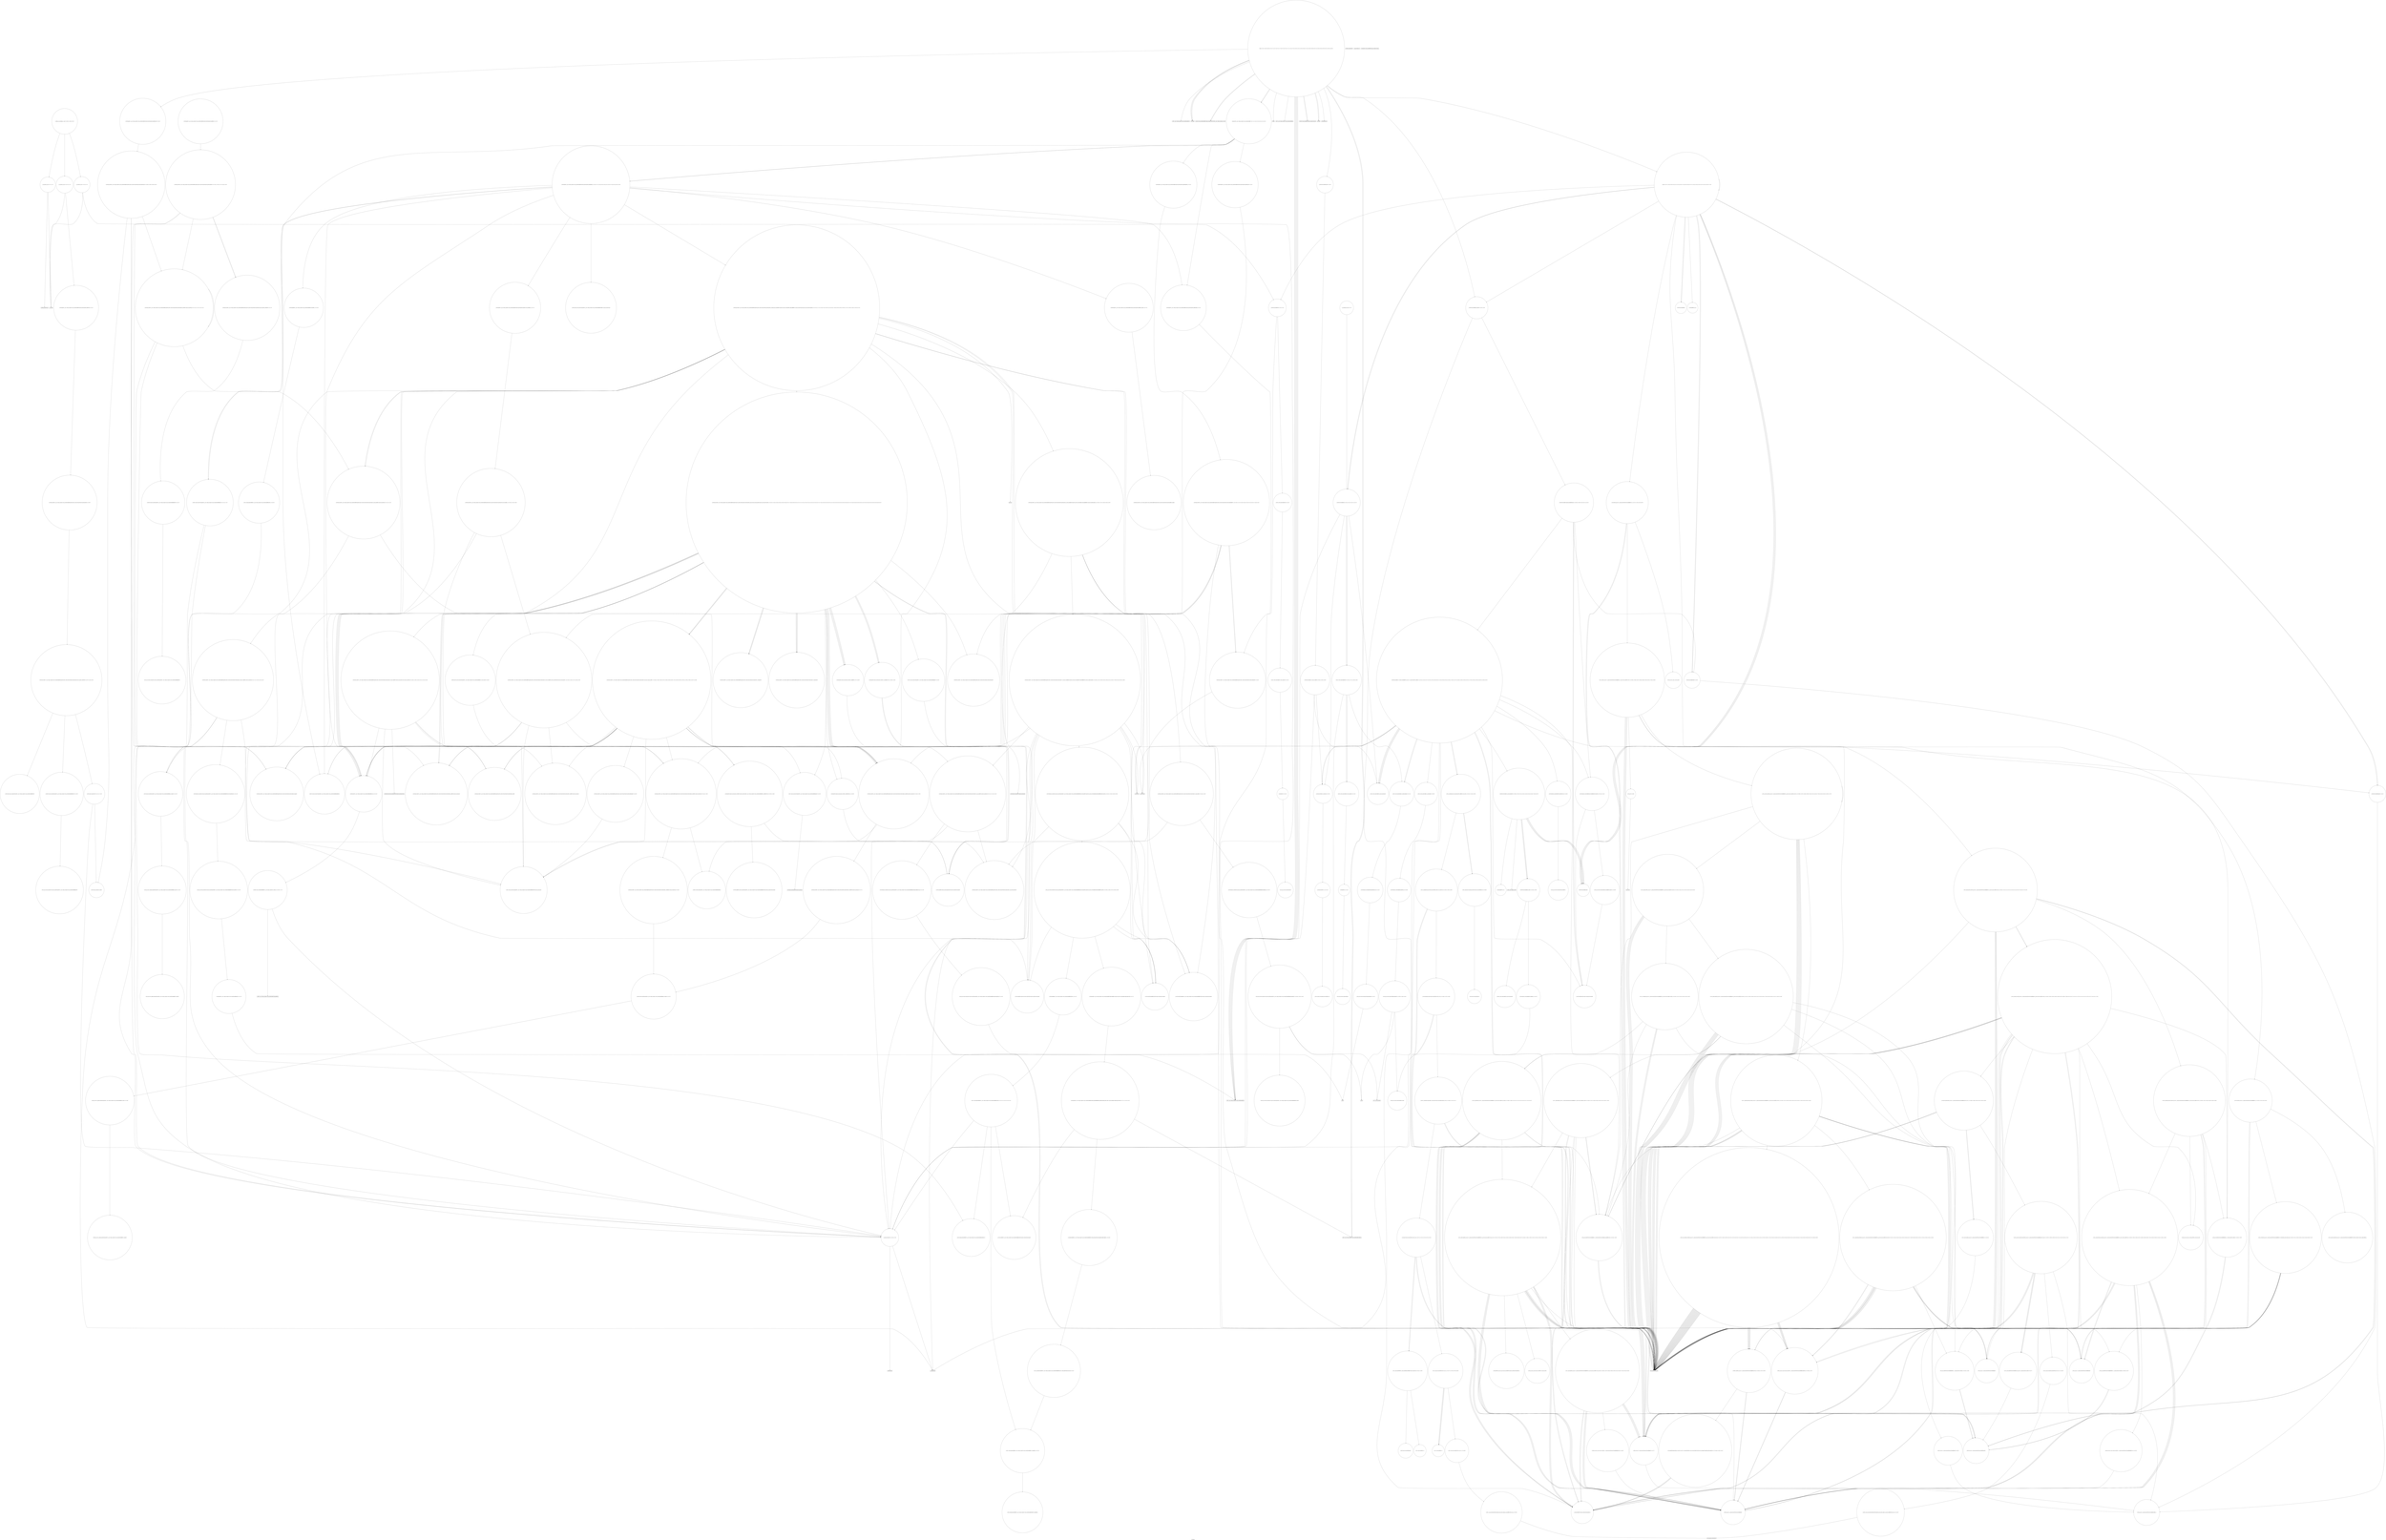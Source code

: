 digraph "Call Graph" {
	label="Call Graph";

	Node0x55f9e3c702b0 [shape=record,shape=circle,label="{__cxx_global_var_init|{<s0>1|<s1>2}}"];
	Node0x55f9e3c702b0:s0 -> Node0x55f9e3c70330[color=black];
	Node0x55f9e3c702b0:s1 -> Node0x55f9e4228030[color=black];
	Node0x55f9e422f8f0 [shape=record,shape=circle,label="{_ZSt18uninitialized_copyISt13move_iteratorIPiES1_ET0_T_S4_S3_|{<s0>366|<s1>367|<s2>368}}"];
	Node0x55f9e422f8f0:s0 -> Node0x55f9e422bd50[color=black];
	Node0x55f9e422f8f0:s1 -> Node0x55f9e422bd50[color=black];
	Node0x55f9e422f8f0:s2 -> Node0x55f9e422f970[color=black];
	Node0x55f9e4229730 [shape=record,shape=circle,label="{_ZNSt8_Rb_treeINSt7__cxx1112basic_stringIcSt11char_traitsIcESaIcEEESt4pairIKS5_iESt10_Select1stIS8_ESt4lessIS5_ESaIS8_EE8_S_valueEPKSt13_Rb_tree_nodeIS8_E|{<s0>166}}"];
	Node0x55f9e4229730:s0 -> Node0x55f9e42297b0[color=black];
	Node0x55f9e42285b0 [shape=record,shape=circle,label="{_ZNSt3mapINSt7__cxx1112basic_stringIcSt11char_traitsIcESaIcEEEiSt4lessIS5_ESaISt4pairIKS5_iEEE3endEv|{<s0>24}}"];
	Node0x55f9e42285b0:s0 -> Node0x55f9e422bbd0[color=black];
	Node0x55f9e422bfd0 [shape=record,shape=circle,label="{_ZSt6__sortIN9__gnu_cxx17__normal_iteratorIPiSt6vectorIiSaIiEEEENS0_5__ops15_Iter_less_iterEEvT_S9_T0_|{<s0>385|<s1>386|<s2>387|<s3>388|<s4>389|<s5>390|<s6>391|<s7>392|<s8>393}}"];
	Node0x55f9e422bfd0:s0 -> Node0x55f9e422c0d0[color=black];
	Node0x55f9e422bfd0:s1 -> Node0x55f9e422bd50[color=black];
	Node0x55f9e422bfd0:s2 -> Node0x55f9e422bd50[color=black];
	Node0x55f9e422bfd0:s3 -> Node0x55f9e422f170[color=black];
	Node0x55f9e422bfd0:s4 -> Node0x55f9e422c1d0[color=black];
	Node0x55f9e422bfd0:s5 -> Node0x55f9e422c150[color=black];
	Node0x55f9e422bfd0:s6 -> Node0x55f9e422bd50[color=black];
	Node0x55f9e422bfd0:s7 -> Node0x55f9e422bd50[color=black];
	Node0x55f9e422bfd0:s8 -> Node0x55f9e422c250[color=black];
	Node0x55f9e4229e30 [shape=record,shape=circle,label="{_ZNSt8_Rb_treeINSt7__cxx1112basic_stringIcSt11char_traitsIcESaIcEEESt4pairIKS5_iESt10_Select1stIS8_ESt4lessIS5_ESaIS8_EE11lower_boundERS7_|{<s0>193|<s1>194|<s2>195}}"];
	Node0x55f9e4229e30:s0 -> Node0x55f9e422a950[color=black];
	Node0x55f9e4229e30:s1 -> Node0x55f9e422bb50[color=black];
	Node0x55f9e4229e30:s2 -> Node0x55f9e422bad0[color=black];
	Node0x55f9e4228cb0 [shape=record,shape=Mrecord,label="{_ZNSt7__cxx1112basic_stringIcSt11char_traitsIcESaIcEEC1Ev}"];
	Node0x55f9e422c6d0 [shape=record,shape=circle,label="{_ZN9__gnu_cxx17__normal_iteratorIPiSt6vectorIiSaIiEEEppEv}"];
	Node0x55f9e422a530 [shape=record,shape=circle,label="{_ZN9__gnu_cxx13new_allocatorISt13_Rb_tree_nodeISt4pairIKNSt7__cxx1112basic_stringIcSt11char_traitsIcESaIcEEEiEEE8allocateEmPKv|{<s0>258|<s1>259|<s2>260}}"];
	Node0x55f9e422a530:s0 -> Node0x55f9e422a5b0[color=black];
	Node0x55f9e422a530:s1 -> Node0x55f9e422a630[color=black];
	Node0x55f9e422a530:s2 -> Node0x55f9e422def0[color=black];
	Node0x55f9e42293b0 [shape=record,shape=circle,label="{_ZNSt8_Rb_treeINSt7__cxx1112basic_stringIcSt11char_traitsIcESaIcEEESt4pairIKS5_iESt10_Select1stIS8_ESt4lessIS5_ESaIS8_EE13_Rb_tree_implISC_Lb1EEC2Ev|{<s0>97|<s1>98|<s2>99}}"];
	Node0x55f9e42293b0:s0 -> Node0x55f9e4229430[color=black];
	Node0x55f9e42293b0:s1 -> Node0x55f9e42294b0[color=black];
	Node0x55f9e42293b0:s2 -> Node0x55f9e4229530[color=black];
	Node0x55f9e422cdd0 [shape=record,shape=Mrecord,label="{llvm.ctlz.i64}"];
	Node0x55f9e422e470 [shape=record,shape=circle,label="{_ZSt3getILm0EJRKNSt7__cxx1112basic_stringIcSt11char_traitsIcESaIcEEEEERNSt13tuple_elementIXT_ESt5tupleIJDpT0_EEE4typeERSC_|{<s0>280}}"];
	Node0x55f9e422e470:s0 -> Node0x55f9e422e4f0[color=black];
	Node0x55f9e422aad0 [shape=record,shape=circle,label="{_ZNSt8_Rb_treeINSt7__cxx1112basic_stringIcSt11char_traitsIcESaIcEEESt4pairIKS5_iESt10_Select1stIS8_ESt4lessIS5_ESaIS8_EE7_S_leftEPSt18_Rb_tree_node_base}"];
	Node0x55f9e422d4d0 [shape=record,shape=circle,label="{_ZSt19__iterator_categoryIN9__gnu_cxx17__normal_iteratorIPiSt6vectorIiSaIiEEEEENSt15iterator_traitsIT_E17iterator_categoryERKS8_}"];
	Node0x55f9e422eb70 [shape=record,shape=circle,label="{_ZSt7forwardIRPSt13_Rb_tree_nodeISt4pairIKNSt7__cxx1112basic_stringIcSt11char_traitsIcESaIcEEEiEEEOT_RNSt16remove_referenceISD_E4typeE}"];
	Node0x55f9e422b1d0 [shape=record,shape=circle,label="{_ZNSaISt13_Rb_tree_nodeISt4pairIKNSt7__cxx1112basic_stringIcSt11char_traitsIcESaIcEEEiEEED2Ev|{<s0>131}}"];
	Node0x55f9e422b1d0:s0 -> Node0x55f9e422b250[color=black];
	Node0x55f9e422f270 [shape=record,shape=circle,label="{_ZSt34__uninitialized_move_if_noexcept_aIPiS0_SaIiEET0_T_S3_S2_RT1_|{<s0>351|<s1>352|<s2>353}}"];
	Node0x55f9e422f270:s0 -> Node0x55f9e422f870[color=black];
	Node0x55f9e422f270:s1 -> Node0x55f9e422f870[color=black];
	Node0x55f9e422f270:s2 -> Node0x55f9e422f7f0[color=black];
	Node0x55f9e422b8d0 [shape=record,shape=circle,label="{_ZN9__gnu_cxx13new_allocatorIiE10deallocateEPim|{<s0>144}}"];
	Node0x55f9e422b8d0:s0 -> Node0x55f9e422b150[color=black];
	Node0x55f9e3c70330 [shape=record,shape=Mrecord,label="{_ZNSt8ios_base4InitC1Ev}"];
	Node0x55f9e422f970 [shape=record,shape=circle,label="{_ZNSt20__uninitialized_copyILb1EE13__uninit_copyISt13move_iteratorIPiES3_EET0_T_S6_S5_|{<s0>369|<s1>370|<s2>371}}"];
	Node0x55f9e422f970:s0 -> Node0x55f9e422bd50[color=black];
	Node0x55f9e422f970:s1 -> Node0x55f9e422bd50[color=black];
	Node0x55f9e422f970:s2 -> Node0x55f9e422f9f0[color=black];
	Node0x55f9e42297b0 [shape=record,shape=circle,label="{_ZNKSt13_Rb_tree_nodeISt4pairIKNSt7__cxx1112basic_stringIcSt11char_traitsIcESaIcEEEiEE9_M_valptrEv|{<s0>167}}"];
	Node0x55f9e42297b0:s0 -> Node0x55f9e4229830[color=black];
	Node0x55f9e4228630 [shape=record,shape=circle,label="{_ZNKSt3mapINSt7__cxx1112basic_stringIcSt11char_traitsIcESaIcEEEiSt4lessIS5_ESaISt4pairIKS5_iEEE4sizeEv|{<s0>25}}"];
	Node0x55f9e4228630:s0 -> Node0x55f9e4229ab0[color=black];
	Node0x55f9e422c050 [shape=record,shape=circle,label="{_ZN9__gnu_cxx5__ops16__iter_less_iterEv}"];
	Node0x55f9e4229eb0 [shape=record,shape=circle,label="{_ZNKSt8_Rb_treeINSt7__cxx1112basic_stringIcSt11char_traitsIcESaIcEEESt4pairIKS5_iESt10_Select1stIS8_ESt4lessIS5_ESaIS8_EE8key_compEv}"];
	Node0x55f9e4228d30 [shape=record,shape=Mrecord,label="{_ZNSirsERi}"];
	Node0x55f9e422c750 [shape=record,shape=circle,label="{_ZNK9__gnu_cxx17__normal_iteratorIPiSt6vectorIiSaIiEEEplEl|{<s0>477}}"];
	Node0x55f9e422c750:s0 -> Node0x55f9e422bf50[color=black];
	Node0x55f9e422a5b0 [shape=record,shape=circle,label="{_ZNK9__gnu_cxx13new_allocatorISt13_Rb_tree_nodeISt4pairIKNSt7__cxx1112basic_stringIcSt11char_traitsIcESaIcEEEiEEE8max_sizeEv}"];
	Node0x55f9e4229430 [shape=record,shape=circle,label="{_ZNSaISt13_Rb_tree_nodeISt4pairIKNSt7__cxx1112basic_stringIcSt11char_traitsIcESaIcEEEiEEEC2Ev|{<s0>100}}"];
	Node0x55f9e4229430:s0 -> Node0x55f9e42295b0[color=black];
	Node0x55f9e422ce50 [shape=record,shape=circle,label="{_ZSt16__insertion_sortIN9__gnu_cxx17__normal_iteratorIPiSt6vectorIiSaIiEEEENS0_5__ops15_Iter_less_iterEEvT_S9_T0_|{<s0>562|<s1>563|<s2>564|<s3>565|<s4>566|<s5>567|<s6>568|<s7>569|<s8>570|<s9>571|<s10>572|<s11>573|<s12>574|<s13>575|<s14>576|<s15>577|<s16>578|<s17>579}}"];
	Node0x55f9e422ce50:s0 -> Node0x55f9e422cf50[color=black];
	Node0x55f9e422ce50:s1 -> Node0x55f9e422c750[color=black];
	Node0x55f9e422ce50:s2 -> Node0x55f9e422c0d0[color=black];
	Node0x55f9e422ce50:s3 -> Node0x55f9e422bd50[color=black];
	Node0x55f9e422ce50:s4 -> Node0x55f9e422bd50[color=black];
	Node0x55f9e422ce50:s5 -> Node0x55f9e422c5d0[color=black];
	Node0x55f9e422ce50:s6 -> Node0x55f9e422c7d0[color=black];
	Node0x55f9e422ce50:s7 -> Node0x55f9e422ee70[color=black];
	Node0x55f9e422ce50:s8 -> Node0x55f9e422bd50[color=black];
	Node0x55f9e422ce50:s9 -> Node0x55f9e422bd50[color=black];
	Node0x55f9e422ce50:s10 -> Node0x55f9e422c750[color=black];
	Node0x55f9e422ce50:s11 -> Node0x55f9e422cfd0[color=black];
	Node0x55f9e422ce50:s12 -> Node0x55f9e422ee70[color=black];
	Node0x55f9e422ce50:s13 -> Node0x55f9e422c7d0[color=black];
	Node0x55f9e422ce50:s14 -> Node0x55f9e422bd50[color=black];
	Node0x55f9e422ce50:s15 -> Node0x55f9e422d0d0[color=black];
	Node0x55f9e422ce50:s16 -> Node0x55f9e422d050[color=black];
	Node0x55f9e422ce50:s17 -> Node0x55f9e422c6d0[color=black];
	Node0x55f9e422e4f0 [shape=record,shape=circle,label="{_ZSt12__get_helperILm0ERKNSt7__cxx1112basic_stringIcSt11char_traitsIcESaIcEEEJEERT0_RSt11_Tuple_implIXT_EJS8_DpT1_EE|{<s0>281}}"];
	Node0x55f9e422e4f0:s0 -> Node0x55f9e422e270[color=black];
	Node0x55f9e422ab50 [shape=record,shape=circle,label="{_ZNSt8_Rb_treeINSt7__cxx1112basic_stringIcSt11char_traitsIcESaIcEEESt4pairIKS5_iESt10_Select1stIS8_ESt4lessIS5_ESaIS8_EE12_M_drop_nodeEPSt13_Rb_tree_nodeIS8_E|{<s0>115|<s1>116}}"];
	Node0x55f9e422ab50:s0 -> Node0x55f9e422abd0[color=black];
	Node0x55f9e422ab50:s1 -> Node0x55f9e422ac50[color=black];
	Node0x55f9e422d550 [shape=record,shape=circle,label="{_ZNSt8_Rb_treeINSt7__cxx1112basic_stringIcSt11char_traitsIcESaIcEEESt4pairIKS5_iESt10_Select1stIS8_ESt4lessIS5_ESaIS8_EE5clearEv|{<s0>628|<s1>629|<s2>630|<s3>631}}"];
	Node0x55f9e422d550:s0 -> Node0x55f9e422a950[color=black];
	Node0x55f9e422d550:s1 -> Node0x55f9e422a8d0[color=black];
	Node0x55f9e422d550:s2 -> Node0x55f9e4229630[color=black];
	Node0x55f9e422d550:s3 -> Node0x55f9e422a6d0[color=black];
	Node0x55f9e422ebf0 [shape=record,shape=Mrecord,label="{_ZSt18_Rb_tree_decrementPSt18_Rb_tree_node_base}"];
	Node0x55f9e422b250 [shape=record,shape=circle,label="{_ZN9__gnu_cxx13new_allocatorISt13_Rb_tree_nodeISt4pairIKNSt7__cxx1112basic_stringIcSt11char_traitsIcESaIcEEEiEEED2Ev}"];
	Node0x55f9e422f2f0 [shape=record,shape=circle,label="{_ZNK9__gnu_cxx17__normal_iteratorIPiSt6vectorIiSaIiEEE4baseEv}"];
	Node0x55f9e422b950 [shape=record,shape=circle,label="{_ZNSaIiED2Ev|{<s0>145}}"];
	Node0x55f9e422b950:s0 -> Node0x55f9e422b9d0[color=black];
	Node0x55f9e4227fb0 [shape=record,shape=Mrecord,label="{_ZNSt8ios_base4InitD1Ev}"];
	Node0x55f9e422f9f0 [shape=record,shape=circle,label="{_ZSt4copyISt13move_iteratorIPiES1_ET0_T_S4_S3_|{<s0>372|<s1>373|<s2>374|<s3>375|<s4>376}}"];
	Node0x55f9e422f9f0:s0 -> Node0x55f9e422bd50[color=black];
	Node0x55f9e422f9f0:s1 -> Node0x55f9e422faf0[color=black];
	Node0x55f9e422f9f0:s2 -> Node0x55f9e422bd50[color=black];
	Node0x55f9e422f9f0:s3 -> Node0x55f9e422faf0[color=black];
	Node0x55f9e422f9f0:s4 -> Node0x55f9e422fa70[color=black];
	Node0x55f9e4229830 [shape=record,shape=circle,label="{_ZNK9__gnu_cxx16__aligned_membufISt4pairIKNSt7__cxx1112basic_stringIcSt11char_traitsIcESaIcEEEiEE6_M_ptrEv|{<s0>168}}"];
	Node0x55f9e4229830:s0 -> Node0x55f9e42298b0[color=black];
	Node0x55f9e42286b0 [shape=record,shape=circle,label="{_ZNSt3mapINSt7__cxx1112basic_stringIcSt11char_traitsIcESaIcEEEiSt4lessIS5_ESaISt4pairIKS5_iEEEixERS9_|{<s0>26|<s1>27|<s2>28|<s3>29|<s4>30|<s5>31|<s6>32|<s7>33|<s8>34|<s9>35|<s10>36}}"];
	Node0x55f9e42286b0:s0 -> Node0x55f9e4229b30[color=black];
	Node0x55f9e42286b0:s1 -> Node0x55f9e42285b0[color=black];
	Node0x55f9e42286b0:s2 -> Node0x55f9e4228530[color=black];
	Node0x55f9e42286b0:s3 -> Node0x55f9e4229bb0[color=black];
	Node0x55f9e42286b0:s4 -> Node0x55f9e4229c30[color=black];
	Node0x55f9e42286b0:s5 -> Node0x55f9e422bc50[color=black];
	Node0x55f9e42286b0:s6 -> Node0x55f9e4229d30[color=black];
	Node0x55f9e42286b0:s7 -> Node0x55f9e4229db0[color=black];
	Node0x55f9e42286b0:s8 -> Node0x55f9e4229cb0[color=black];
	Node0x55f9e42286b0:s9 -> Node0x55f9e422bd50[color=black];
	Node0x55f9e42286b0:s10 -> Node0x55f9e4229c30[color=black];
	Node0x55f9e422c0d0 [shape=record,shape=circle,label="{_ZN9__gnu_cxxneIPiSt6vectorIiSaIiEEEEbRKNS_17__normal_iteratorIT_T0_EESA_|{<s0>394|<s1>395}}"];
	Node0x55f9e422c0d0:s0 -> Node0x55f9e422f2f0[color=black];
	Node0x55f9e422c0d0:s1 -> Node0x55f9e422f2f0[color=black];
	Node0x55f9e4229f30 [shape=record,shape=circle,label="{_ZNSt8_Rb_treeINSt7__cxx1112basic_stringIcSt11char_traitsIcESaIcEEESt4pairIKS5_iESt10_Select1stIS8_ESt4lessIS5_ESaIS8_EE14_M_create_nodeIJRKSt21piecewise_construct_tSt5tupleIJRS7_EESJ_IJEEEEEPSt13_Rb_tree_nodeIS8_EDpOT_|{<s0>196|<s1>197|<s2>198|<s3>199|<s4>200}}"];
	Node0x55f9e4229f30:s0 -> Node0x55f9e422a3b0[color=black];
	Node0x55f9e4229f30:s1 -> Node0x55f9e4229fb0[color=black];
	Node0x55f9e4229f30:s2 -> Node0x55f9e422a030[color=black];
	Node0x55f9e4229f30:s3 -> Node0x55f9e422a0b0[color=black];
	Node0x55f9e4229f30:s4 -> Node0x55f9e422a430[color=black];
	Node0x55f9e4228db0 [shape=record,shape=circle,label="{_ZNSt3mapINSt7__cxx1112basic_stringIcSt11char_traitsIcESaIcEEEiSt4lessIS5_ESaISt4pairIKS5_iEEE5clearEv|{<s0>94}}"];
	Node0x55f9e4228db0:s0 -> Node0x55f9e422d550[color=black];
	Node0x55f9e422c7d0 [shape=record,shape=circle,label="{_ZNK9__gnu_cxx17__normal_iteratorIPiSt6vectorIiSaIiEEEdeEv}"];
	Node0x55f9e422a630 [shape=record,shape=Mrecord,label="{_ZSt17__throw_bad_allocv}"];
	Node0x55f9e42294b0 [shape=record,shape=circle,label="{_ZNSt20_Rb_tree_key_compareISt4lessINSt7__cxx1112basic_stringIcSt11char_traitsIcESaIcEEEEEC2Ev}"];
	Node0x55f9e422ced0 [shape=record,shape=circle,label="{_ZSt26__unguarded_insertion_sortIN9__gnu_cxx17__normal_iteratorIPiSt6vectorIiSaIiEEEENS0_5__ops15_Iter_less_iterEEvT_S9_T0_|{<s0>580|<s1>581|<s2>582|<s3>583|<s4>584|<s5>585}}"];
	Node0x55f9e422ced0:s0 -> Node0x55f9e422bd50[color=black];
	Node0x55f9e422ced0:s1 -> Node0x55f9e422c0d0[color=black];
	Node0x55f9e422ced0:s2 -> Node0x55f9e422bd50[color=black];
	Node0x55f9e422ced0:s3 -> Node0x55f9e422d0d0[color=black];
	Node0x55f9e422ced0:s4 -> Node0x55f9e422d050[color=black];
	Node0x55f9e422ced0:s5 -> Node0x55f9e422c6d0[color=black];
	Node0x55f9e422e570 [shape=record,shape=circle,label="{_ZNKSt23_Rb_tree_const_iteratorISt4pairIKNSt7__cxx1112basic_stringIcSt11char_traitsIcESaIcEEEiEE13_M_const_castEv|{<s0>282}}"];
	Node0x55f9e422e570:s0 -> Node0x55f9e422be50[color=black];
	Node0x55f9e422abd0 [shape=record,shape=circle,label="{_ZNSt8_Rb_treeINSt7__cxx1112basic_stringIcSt11char_traitsIcESaIcEEESt4pairIKS5_iESt10_Select1stIS8_ESt4lessIS5_ESaIS8_EE15_M_destroy_nodeEPSt13_Rb_tree_nodeIS8_E|{<s0>117|<s1>118|<s2>119|<s3>120}}"];
	Node0x55f9e422abd0:s0 -> Node0x55f9e422ad50[color=black];
	Node0x55f9e422abd0:s1 -> Node0x55f9e422add0[color=black];
	Node0x55f9e422abd0:s2 -> Node0x55f9e422acd0[color=black];
	Node0x55f9e422abd0:s3 -> Node0x55f9e422a6d0[color=black];
	Node0x55f9e422d5d0 [shape=record,shape=circle,label="{_ZNSt6vectorIiSaIiEE15_M_erase_at_endEPi|{<s0>632|<s1>633|<s2>634}}"];
	Node0x55f9e422d5d0:s0 -> Node0x55f9e422b550[color=black];
	Node0x55f9e422d5d0:s1 -> Node0x55f9e422b4d0[color=black];
	Node0x55f9e422d5d0:s2 -> Node0x55f9e422a6d0[color=black];
	Node0x55f9e422ec70 [shape=record,shape=Mrecord,label="{_ZSt18_Rb_tree_incrementPSt18_Rb_tree_node_base}"];
	Node0x55f9e422b2d0 [shape=record,shape=circle,label="{_ZNSt12_Vector_baseIiSaIiEEC2Ev|{<s0>132}}"];
	Node0x55f9e422b2d0:s0 -> Node0x55f9e422b350[color=black];
	Node0x55f9e422f370 [shape=record,shape=circle,label="{_ZNSt16allocator_traitsISaIiEE7destroyIiEEvRS0_PT_|{<s0>354}}"];
	Node0x55f9e422f370:s0 -> Node0x55f9e422bed0[color=black];
	Node0x55f9e422b9d0 [shape=record,shape=circle,label="{_ZN9__gnu_cxx13new_allocatorIiED2Ev}"];
	Node0x55f9e4228030 [shape=record,shape=Mrecord,label="{__cxa_atexit}"];
	Node0x55f9e422fa70 [shape=record,shape=circle,label="{_ZSt14__copy_move_a2ILb1EPiS0_ET1_T0_S2_S1_|{<s0>377|<s1>378|<s2>379|<s3>380}}"];
	Node0x55f9e422fa70:s0 -> Node0x55f9e422fbf0[color=black];
	Node0x55f9e422fa70:s1 -> Node0x55f9e422fbf0[color=black];
	Node0x55f9e422fa70:s2 -> Node0x55f9e422fbf0[color=black];
	Node0x55f9e422fa70:s3 -> Node0x55f9e422fb70[color=black];
	Node0x55f9e42298b0 [shape=record,shape=circle,label="{_ZNK9__gnu_cxx16__aligned_membufISt4pairIKNSt7__cxx1112basic_stringIcSt11char_traitsIcESaIcEEEiEE7_M_addrEv}"];
	Node0x55f9e4228730 [shape=record,shape=circle,label="{_Z2goi|{<s0>37|<s1>38|<s2>39|<s3>40|<s4>41|<s5>42|<s6>43|<s7>44|<s8>45|<s9>46|<s10>47|<s11>48|<s12>49|<s13>50|<s14>51|<s15>52|<s16>53|<s17>54}}"];
	Node0x55f9e4228730:s0 -> Node0x55f9e42287b0[color=black];
	Node0x55f9e4228730:s1 -> Node0x55f9e42287b0[color=black];
	Node0x55f9e4228730:s2 -> Node0x55f9e4228130[color=black];
	Node0x55f9e4228730:s3 -> Node0x55f9e42287b0[color=black];
	Node0x55f9e4228730:s4 -> Node0x55f9e42288b0[color=black];
	Node0x55f9e4228730:s5 -> Node0x55f9e4228730[color=black];
	Node0x55f9e4228730:s6 -> Node0x55f9e4228830[color=black];
	Node0x55f9e4228730:s7 -> Node0x55f9e4228230[color=black];
	Node0x55f9e4228730:s8 -> Node0x55f9e4228a30[color=black];
	Node0x55f9e4228730:s9 -> Node0x55f9e4228ab0[color=black];
	Node0x55f9e4228730:s10 -> Node0x55f9e42289b0[color=black];
	Node0x55f9e4228730:s11 -> Node0x55f9e4228a30[color=black];
	Node0x55f9e4228730:s12 -> Node0x55f9e4228ab0[color=black];
	Node0x55f9e4228730:s13 -> Node0x55f9e4228b30[color=black];
	Node0x55f9e4228730:s14 -> Node0x55f9e42287b0[color=black];
	Node0x55f9e4228730:s15 -> Node0x55f9e42288b0[color=black];
	Node0x55f9e4228730:s16 -> Node0x55f9e4228bb0[color=black];
	Node0x55f9e4228730:s17 -> Node0x55f9e4228230[color=black];
	Node0x55f9e422c150 [shape=record,shape=circle,label="{_ZSt16__introsort_loopIN9__gnu_cxx17__normal_iteratorIPiSt6vectorIiSaIiEEEElNS0_5__ops15_Iter_less_iterEEvT_S9_T0_T1_|{<s0>396|<s1>397|<s2>398|<s3>399|<s4>400|<s5>401|<s6>402|<s7>403|<s8>404|<s9>405|<s10>406|<s11>407}}"];
	Node0x55f9e422c150:s0 -> Node0x55f9e422f170[color=black];
	Node0x55f9e422c150:s1 -> Node0x55f9e422bd50[color=black];
	Node0x55f9e422c150:s2 -> Node0x55f9e422bd50[color=black];
	Node0x55f9e422c150:s3 -> Node0x55f9e422bd50[color=black];
	Node0x55f9e422c150:s4 -> Node0x55f9e422c2d0[color=black];
	Node0x55f9e422c150:s5 -> Node0x55f9e422bd50[color=black];
	Node0x55f9e422c150:s6 -> Node0x55f9e422bd50[color=black];
	Node0x55f9e422c150:s7 -> Node0x55f9e422c350[color=black];
	Node0x55f9e422c150:s8 -> Node0x55f9e422bd50[color=black];
	Node0x55f9e422c150:s9 -> Node0x55f9e422bd50[color=black];
	Node0x55f9e422c150:s10 -> Node0x55f9e422c150[color=black];
	Node0x55f9e422c150:s11 -> Node0x55f9e422bd50[color=black];
	Node0x55f9e4229fb0 [shape=record,shape=circle,label="{_ZSt7forwardIRKSt21piecewise_construct_tEOT_RNSt16remove_referenceIS3_E4typeE}"];
	Node0x55f9e4228e30 [shape=record,shape=circle,label="{_ZNSt6vectorIiSaIiEE5clearEv|{<s0>95}}"];
	Node0x55f9e4228e30:s0 -> Node0x55f9e422d5d0[color=black];
	Node0x55f9e422c850 [shape=record,shape=circle,label="{_ZSt13__adjust_heapIN9__gnu_cxx17__normal_iteratorIPiSt6vectorIiSaIiEEEEliNS0_5__ops15_Iter_less_iterEEvT_T0_SA_T1_T2_|{<s0>478|<s1>479|<s2>480|<s3>481|<s4>482|<s5>483|<s6>484|<s7>485|<s8>486|<s9>487|<s10>488|<s11>489|<s12>490|<s13>491|<s14>492|<s15>493|<s16>494|<s17>495}}"];
	Node0x55f9e422c850:s0 -> Node0x55f9e422c750[color=black];
	Node0x55f9e422c850:s1 -> Node0x55f9e422c750[color=black];
	Node0x55f9e422c850:s2 -> Node0x55f9e422c5d0[color=black];
	Node0x55f9e422c850:s3 -> Node0x55f9e422c750[color=black];
	Node0x55f9e422c850:s4 -> Node0x55f9e422c7d0[color=black];
	Node0x55f9e422c850:s5 -> Node0x55f9e422ee70[color=black];
	Node0x55f9e422c850:s6 -> Node0x55f9e422c750[color=black];
	Node0x55f9e422c850:s7 -> Node0x55f9e422c7d0[color=black];
	Node0x55f9e422c850:s8 -> Node0x55f9e422c750[color=black];
	Node0x55f9e422c850:s9 -> Node0x55f9e422c7d0[color=black];
	Node0x55f9e422c850:s10 -> Node0x55f9e422ee70[color=black];
	Node0x55f9e422c850:s11 -> Node0x55f9e422c750[color=black];
	Node0x55f9e422c850:s12 -> Node0x55f9e422c7d0[color=black];
	Node0x55f9e422c850:s13 -> Node0x55f9e422c8d0[color=black];
	Node0x55f9e422c850:s14 -> Node0x55f9e422c950[color=black];
	Node0x55f9e422c850:s15 -> Node0x55f9e422bd50[color=black];
	Node0x55f9e422c850:s16 -> Node0x55f9e422ee70[color=black];
	Node0x55f9e422c850:s17 -> Node0x55f9e422c9d0[color=black];
	Node0x55f9e422def0 [shape=record,shape=Mrecord,label="{_Znwm}"];
	Node0x55f9e4229530 [shape=record,shape=circle,label="{_ZNSt15_Rb_tree_headerC2Ev|{<s0>101|<s1>102}}"];
	Node0x55f9e4229530:s0 -> Node0x55f9e4229630[color=black];
	Node0x55f9e4229530:s1 -> Node0x55f9e422a6d0[color=black];
	Node0x55f9e422cf50 [shape=record,shape=circle,label="{_ZN9__gnu_cxxeqIPiSt6vectorIiSaIiEEEEbRKNS_17__normal_iteratorIT_T0_EESA_|{<s0>586|<s1>587}}"];
	Node0x55f9e422cf50:s0 -> Node0x55f9e422f2f0[color=black];
	Node0x55f9e422cf50:s1 -> Node0x55f9e422f2f0[color=black];
	Node0x55f9e422e5f0 [shape=record,shape=circle,label="{_ZNSt8_Rb_treeINSt7__cxx1112basic_stringIcSt11char_traitsIcESaIcEEESt4pairIKS5_iESt10_Select1stIS8_ESt4lessIS5_ESaIS8_EE12_M_rightmostEv}"];
	Node0x55f9e422ac50 [shape=record,shape=circle,label="{_ZNSt8_Rb_treeINSt7__cxx1112basic_stringIcSt11char_traitsIcESaIcEEESt4pairIKS5_iESt10_Select1stIS8_ESt4lessIS5_ESaIS8_EE11_M_put_nodeEPSt13_Rb_tree_nodeIS8_E|{<s0>121|<s1>122|<s2>123}}"];
	Node0x55f9e422ac50:s0 -> Node0x55f9e422ad50[color=black];
	Node0x55f9e422ac50:s1 -> Node0x55f9e422b050[color=black];
	Node0x55f9e422ac50:s2 -> Node0x55f9e422a6d0[color=black];
	Node0x55f9e422d650 [shape=record,shape=circle,label="{_GLOBAL__sub_I_pdallago_0_1.cpp|{<s0>635|<s1>636|<s2>637}}"];
	Node0x55f9e422d650:s0 -> Node0x55f9e3c702b0[color=black];
	Node0x55f9e422d650:s1 -> Node0x55f9e42280b0[color=black];
	Node0x55f9e422d650:s2 -> Node0x55f9e42282b0[color=black];
	Node0x55f9e422ecf0 [shape=record,shape=Mrecord,label="{_ZSt29_Rb_tree_insert_and_rebalancebPSt18_Rb_tree_node_baseS0_RS_}"];
	Node0x55f9e422b350 [shape=record,shape=circle,label="{_ZNSt12_Vector_baseIiSaIiEE12_Vector_implC2Ev|{<s0>133}}"];
	Node0x55f9e422b350:s0 -> Node0x55f9e422b3d0[color=black];
	Node0x55f9e422f3f0 [shape=record,shape=circle,label="{_ZNKSt6vectorIiSaIiEE8max_sizeEv|{<s0>355|<s1>356}}"];
	Node0x55f9e422f3f0:s0 -> Node0x55f9e422f5f0[color=black];
	Node0x55f9e422f3f0:s1 -> Node0x55f9e422f570[color=black];
	Node0x55f9e422ba50 [shape=record,shape=circle,label="{_ZNSt8_Rb_treeINSt7__cxx1112basic_stringIcSt11char_traitsIcESaIcEEESt4pairIKS5_iESt10_Select1stIS8_ESt4lessIS5_ESaIS8_EE4findERS7_|{<s0>146|<s1>147|<s2>148|<s3>149|<s4>150|<s5>151|<s6>152|<s7>153|<s8>154}}"];
	Node0x55f9e422ba50:s0 -> Node0x55f9e422a950[color=black];
	Node0x55f9e422ba50:s1 -> Node0x55f9e422bb50[color=black];
	Node0x55f9e422ba50:s2 -> Node0x55f9e422bad0[color=black];
	Node0x55f9e422ba50:s3 -> Node0x55f9e422bbd0[color=black];
	Node0x55f9e422ba50:s4 -> Node0x55f9e4228530[color=black];
	Node0x55f9e422ba50:s5 -> Node0x55f9e422bcd0[color=black];
	Node0x55f9e422ba50:s6 -> Node0x55f9e422bc50[color=black];
	Node0x55f9e422ba50:s7 -> Node0x55f9e422bbd0[color=black];
	Node0x55f9e422ba50:s8 -> Node0x55f9e422bd50[color=black];
	Node0x55f9e42280b0 [shape=record,shape=circle,label="{__cxx_global_var_init.1|{<s0>3|<s1>4}}"];
	Node0x55f9e42280b0:s0 -> Node0x55f9e4228130[color=black];
	Node0x55f9e42280b0:s1 -> Node0x55f9e4228030[color=black];
	Node0x55f9e422faf0 [shape=record,shape=circle,label="{_ZSt12__miter_baseIPiEDTcl12__miter_basecldtfp_4baseEEESt13move_iteratorIT_E|{<s0>381|<s1>382}}"];
	Node0x55f9e422faf0:s0 -> Node0x55f9e422fdf0[color=black];
	Node0x55f9e422faf0:s1 -> Node0x55f9e422fd70[color=black];
	Node0x55f9e4229930 [shape=record,shape=circle,label="{_ZStltIcSt11char_traitsIcESaIcEEbRKNSt7__cxx1112basic_stringIT_T0_T1_EESA_|{<s0>169|<s1>170}}"];
	Node0x55f9e4229930:s0 -> Node0x55f9e42299b0[color=black];
	Node0x55f9e4229930:s1 -> Node0x55f9e422a6d0[color=black];
	Node0x55f9e42287b0 [shape=record,shape=circle,label="{_ZNKSt6vectorIiSaIiEE4sizeEv}"];
	Node0x55f9e422c1d0 [shape=record,shape=circle,label="{_ZSt4__lgl|{<s0>408}}"];
	Node0x55f9e422c1d0:s0 -> Node0x55f9e422cdd0[color=black];
	Node0x55f9e422a030 [shape=record,shape=circle,label="{_ZSt7forwardISt5tupleIJRKNSt7__cxx1112basic_stringIcSt11char_traitsIcESaIcEEEEEEOT_RNSt16remove_referenceISA_E4typeE}"];
	Node0x55f9e4228eb0 [shape=record,shape=Mrecord,label="{_ZStrsIcSt11char_traitsIcESaIcEERSt13basic_istreamIT_T0_ES7_RNSt7__cxx1112basic_stringIS4_S5_T1_EE}"];
	Node0x55f9e422c8d0 [shape=record,shape=circle,label="{_ZSt4moveIRN9__gnu_cxx5__ops15_Iter_less_iterEEONSt16remove_referenceIT_E4typeEOS5_}"];
	Node0x55f9e422df70 [shape=record,shape=circle,label="{_ZNSt16allocator_traitsISaISt13_Rb_tree_nodeISt4pairIKNSt7__cxx1112basic_stringIcSt11char_traitsIcESaIcEEEiEEEE9constructIS9_JRKSt21piecewise_construct_tSt5tupleIJRS8_EESH_IJEEEEEvRSB_PT_DpOT0_|{<s0>261|<s1>262|<s2>263|<s3>264}}"];
	Node0x55f9e422df70:s0 -> Node0x55f9e4229fb0[color=black];
	Node0x55f9e422df70:s1 -> Node0x55f9e422a030[color=black];
	Node0x55f9e422df70:s2 -> Node0x55f9e422a0b0[color=black];
	Node0x55f9e422df70:s3 -> Node0x55f9e422dff0[color=black];
	Node0x55f9e42295b0 [shape=record,shape=circle,label="{_ZN9__gnu_cxx13new_allocatorISt13_Rb_tree_nodeISt4pairIKNSt7__cxx1112basic_stringIcSt11char_traitsIcESaIcEEEiEEEC2Ev}"];
	Node0x55f9e422cfd0 [shape=record,shape=circle,label="{_ZSt13move_backwardIN9__gnu_cxx17__normal_iteratorIPiSt6vectorIiSaIiEEEES6_ET0_T_S8_S7_|{<s0>588|<s1>589|<s2>590|<s3>591|<s4>592|<s5>593}}"];
	Node0x55f9e422cfd0:s0 -> Node0x55f9e422bd50[color=black];
	Node0x55f9e422cfd0:s1 -> Node0x55f9e422d1d0[color=black];
	Node0x55f9e422cfd0:s2 -> Node0x55f9e422bd50[color=black];
	Node0x55f9e422cfd0:s3 -> Node0x55f9e422d1d0[color=black];
	Node0x55f9e422cfd0:s4 -> Node0x55f9e422bd50[color=black];
	Node0x55f9e422cfd0:s5 -> Node0x55f9e422d150[color=black];
	Node0x55f9e422e670 [shape=record,shape=circle,label="{_ZNSt4pairIPSt18_Rb_tree_node_baseS1_EC2IRS1_Lb1EEERKS1_OT_|{<s0>283}}"];
	Node0x55f9e422e670:s0 -> Node0x55f9e422e9f0[color=black];
	Node0x55f9e422acd0 [shape=record,shape=circle,label="{_ZNSt16allocator_traitsISaISt13_Rb_tree_nodeISt4pairIKNSt7__cxx1112basic_stringIcSt11char_traitsIcESaIcEEEiEEEE7destroyIS9_EEvRSB_PT_|{<s0>124}}"];
	Node0x55f9e422acd0:s0 -> Node0x55f9e422ae50[color=black];
	Node0x55f9e422ed70 [shape=record,shape=circle,label="{_ZNSt11_Tuple_implILm0EJRKNSt7__cxx1112basic_stringIcSt11char_traitsIcESaIcEEEEEC2ES7_|{<s0>307}}"];
	Node0x55f9e422ed70:s0 -> Node0x55f9e422e2f0[color=black];
	Node0x55f9e422b3d0 [shape=record,shape=circle,label="{_ZNSaIiEC2Ev|{<s0>134}}"];
	Node0x55f9e422b3d0:s0 -> Node0x55f9e422b450[color=black];
	Node0x55f9e422f470 [shape=record,shape=Mrecord,label="{_ZSt20__throw_length_errorPKc}"];
	Node0x55f9e422bad0 [shape=record,shape=circle,label="{_ZNSt8_Rb_treeINSt7__cxx1112basic_stringIcSt11char_traitsIcESaIcEEESt4pairIKS5_iESt10_Select1stIS8_ESt4lessIS5_ESaIS8_EE14_M_lower_boundEPSt13_Rb_tree_nodeIS8_EPSt18_Rb_tree_node_baseRS7_|{<s0>155|<s1>156|<s2>157|<s3>158|<s4>159}}"];
	Node0x55f9e422bad0:s0 -> Node0x55f9e422bdd0[color=black];
	Node0x55f9e422bad0:s1 -> Node0x55f9e422bc50[color=black];
	Node0x55f9e422bad0:s2 -> Node0x55f9e422aad0[color=black];
	Node0x55f9e422bad0:s3 -> Node0x55f9e422aa50[color=black];
	Node0x55f9e422bad0:s4 -> Node0x55f9e422be50[color=black];
	Node0x55f9e4228130 [shape=record,shape=circle,label="{_ZNSt6vectorIiSaIiEEC2Ev|{<s0>5|<s1>6}}"];
	Node0x55f9e4228130:s0 -> Node0x55f9e422b2d0[color=black];
	Node0x55f9e4228130:s1 -> Node0x55f9e422a6d0[color=black];
	Node0x55f9e422fb70 [shape=record,shape=circle,label="{_ZSt13__copy_move_aILb1EPiS0_ET1_T0_S2_S1_|{<s0>383}}"];
	Node0x55f9e422fb70:s0 -> Node0x55f9e422fc70[color=black];
	Node0x55f9e42299b0 [shape=record,shape=Mrecord,label="{_ZNKSt7__cxx1112basic_stringIcSt11char_traitsIcESaIcEE7compareERKS4_}"];
	Node0x55f9e4228830 [shape=record,shape=circle,label="{_ZNSt6vectorIiSaIiEE9push_backEOi|{<s0>55|<s1>56}}"];
	Node0x55f9e4228830:s0 -> Node0x55f9e422ee70[color=black];
	Node0x55f9e4228830:s1 -> Node0x55f9e422edf0[color=black];
	Node0x55f9e422c250 [shape=record,shape=circle,label="{_ZSt22__final_insertion_sortIN9__gnu_cxx17__normal_iteratorIPiSt6vectorIiSaIiEEEENS0_5__ops15_Iter_less_iterEEvT_S9_T0_|{<s0>409|<s1>410|<s2>411|<s3>412|<s4>413|<s5>414|<s6>415|<s7>416|<s8>417|<s9>418}}"];
	Node0x55f9e422c250:s0 -> Node0x55f9e422f170[color=black];
	Node0x55f9e422c250:s1 -> Node0x55f9e422bd50[color=black];
	Node0x55f9e422c250:s2 -> Node0x55f9e422c750[color=black];
	Node0x55f9e422c250:s3 -> Node0x55f9e422ce50[color=black];
	Node0x55f9e422c250:s4 -> Node0x55f9e422c750[color=black];
	Node0x55f9e422c250:s5 -> Node0x55f9e422bd50[color=black];
	Node0x55f9e422c250:s6 -> Node0x55f9e422ced0[color=black];
	Node0x55f9e422c250:s7 -> Node0x55f9e422bd50[color=black];
	Node0x55f9e422c250:s8 -> Node0x55f9e422bd50[color=black];
	Node0x55f9e422c250:s9 -> Node0x55f9e422ce50[color=black];
	Node0x55f9e422a0b0 [shape=record,shape=circle,label="{_ZSt7forwardISt5tupleIJEEEOT_RNSt16remove_referenceIS2_E4typeE}"];
	Node0x55f9e4228f30 [shape=record,shape=Mrecord,label="{_ZNSt7__cxx1112basic_stringIcSt11char_traitsIcESaIcEEC1ERKS4_}"];
	Node0x55f9e422c950 [shape=record,shape=circle,label="{_ZN9__gnu_cxx5__ops14_Iter_less_valC2ENS0_15_Iter_less_iterE}"];
	Node0x55f9e422dff0 [shape=record,shape=circle,label="{_ZN9__gnu_cxx13new_allocatorISt13_Rb_tree_nodeISt4pairIKNSt7__cxx1112basic_stringIcSt11char_traitsIcESaIcEEEiEEE9constructISA_JRKSt21piecewise_construct_tSt5tupleIJRS9_EESH_IJEEEEEvPT_DpOT0_|{<s0>265|<s1>266|<s2>267|<s3>268|<s4>269}}"];
	Node0x55f9e422dff0:s0 -> Node0x55f9e4229fb0[color=black];
	Node0x55f9e422dff0:s1 -> Node0x55f9e422a030[color=black];
	Node0x55f9e422dff0:s2 -> Node0x55f9e422e070[color=black];
	Node0x55f9e422dff0:s3 -> Node0x55f9e422a0b0[color=black];
	Node0x55f9e422dff0:s4 -> Node0x55f9e422e0f0[color=black];
	Node0x55f9e4229630 [shape=record,shape=circle,label="{_ZNSt15_Rb_tree_header8_M_resetEv}"];
	Node0x55f9e422d050 [shape=record,shape=circle,label="{_ZSt25__unguarded_linear_insertIN9__gnu_cxx17__normal_iteratorIPiSt6vectorIiSaIiEEEENS0_5__ops14_Val_less_iterEEvT_T0_|{<s0>594|<s1>595|<s2>596|<s3>597|<s4>598|<s5>599|<s6>600|<s7>601|<s8>602|<s9>603|<s10>604|<s11>605|<s12>606}}"];
	Node0x55f9e422d050:s0 -> Node0x55f9e422c7d0[color=black];
	Node0x55f9e422d050:s1 -> Node0x55f9e422ee70[color=black];
	Node0x55f9e422d050:s2 -> Node0x55f9e422bd50[color=black];
	Node0x55f9e422d050:s3 -> Node0x55f9e422cad0[color=black];
	Node0x55f9e422d050:s4 -> Node0x55f9e422bd50[color=black];
	Node0x55f9e422d050:s5 -> Node0x55f9e422d3d0[color=black];
	Node0x55f9e422d050:s6 -> Node0x55f9e422c7d0[color=black];
	Node0x55f9e422d050:s7 -> Node0x55f9e422ee70[color=black];
	Node0x55f9e422d050:s8 -> Node0x55f9e422c7d0[color=black];
	Node0x55f9e422d050:s9 -> Node0x55f9e422bd50[color=black];
	Node0x55f9e422d050:s10 -> Node0x55f9e422cad0[color=black];
	Node0x55f9e422d050:s11 -> Node0x55f9e422ee70[color=black];
	Node0x55f9e422d050:s12 -> Node0x55f9e422c7d0[color=black];
	Node0x55f9e422e6f0 [shape=record,shape=circle,label="{_ZNSt8_Rb_treeINSt7__cxx1112basic_stringIcSt11char_traitsIcESaIcEEESt4pairIKS5_iESt10_Select1stIS8_ESt4lessIS5_ESaIS8_EE24_M_get_insert_unique_posERS7_|{<s0>284|<s1>285|<s2>286|<s3>287|<s4>288|<s5>289|<s6>290|<s7>291|<s8>292|<s9>293|<s10>294|<s11>295|<s12>296|<s13>297|<s14>298}}"];
	Node0x55f9e422e6f0:s0 -> Node0x55f9e422a950[color=black];
	Node0x55f9e422e6f0:s1 -> Node0x55f9e422bb50[color=black];
	Node0x55f9e422e6f0:s2 -> Node0x55f9e422bdd0[color=black];
	Node0x55f9e422e6f0:s3 -> Node0x55f9e422bc50[color=black];
	Node0x55f9e422e6f0:s4 -> Node0x55f9e422aad0[color=black];
	Node0x55f9e422e6f0:s5 -> Node0x55f9e422aa50[color=black];
	Node0x55f9e422e6f0:s6 -> Node0x55f9e422be50[color=black];
	Node0x55f9e422e6f0:s7 -> Node0x55f9e422ea70[color=black];
	Node0x55f9e422e6f0:s8 -> Node0x55f9e4228530[color=black];
	Node0x55f9e422e6f0:s9 -> Node0x55f9e422eaf0[color=black];
	Node0x55f9e422e6f0:s10 -> Node0x55f9e422e870[color=black];
	Node0x55f9e422e6f0:s11 -> Node0x55f9e422bcd0[color=black];
	Node0x55f9e422e6f0:s12 -> Node0x55f9e422bc50[color=black];
	Node0x55f9e422e6f0:s13 -> Node0x55f9e422eaf0[color=black];
	Node0x55f9e422e6f0:s14 -> Node0x55f9e422e970[color=black];
	Node0x55f9e422ad50 [shape=record,shape=circle,label="{_ZNSt8_Rb_treeINSt7__cxx1112basic_stringIcSt11char_traitsIcESaIcEEESt4pairIKS5_iESt10_Select1stIS8_ESt4lessIS5_ESaIS8_EE21_M_get_Node_allocatorEv}"];
	Node0x55f9e422edf0 [shape=record,shape=circle,label="{_ZNSt6vectorIiSaIiEE12emplace_backIJiEEEvDpOT_|{<s0>308|<s1>309|<s2>310|<s3>311|<s4>312}}"];
	Node0x55f9e422edf0:s0 -> Node0x55f9e422ef70[color=black];
	Node0x55f9e422edf0:s1 -> Node0x55f9e422eef0[color=black];
	Node0x55f9e422edf0:s2 -> Node0x55f9e4228ab0[color=black];
	Node0x55f9e422edf0:s3 -> Node0x55f9e422ef70[color=black];
	Node0x55f9e422edf0:s4 -> Node0x55f9e422eff0[color=black];
	Node0x55f9e422b450 [shape=record,shape=circle,label="{_ZN9__gnu_cxx13new_allocatorIiEC2Ev}"];
	Node0x55f9e422f4f0 [shape=record,shape=circle,label="{_ZSt3maxImERKT_S2_S2_}"];
	Node0x55f9e422bb50 [shape=record,shape=circle,label="{_ZNSt8_Rb_treeINSt7__cxx1112basic_stringIcSt11char_traitsIcESaIcEEESt4pairIKS5_iESt10_Select1stIS8_ESt4lessIS5_ESaIS8_EE6_M_endEv}"];
	Node0x55f9e42281b0 [shape=record,shape=circle,label="{__cxx_global_array_dtor|{<s0>7}}"];
	Node0x55f9e42281b0:s0 -> Node0x55f9e4228230[color=black];
	Node0x55f9e422fbf0 [shape=record,shape=circle,label="{_ZSt12__niter_baseIPiET_S1_}"];
	Node0x55f9e4229a30 [shape=record,shape=circle,label="{_ZNSt8_Rb_treeINSt7__cxx1112basic_stringIcSt11char_traitsIcESaIcEEESt4pairIKS5_iESt10_Select1stIS8_ESt4lessIS5_ESaIS8_EE8_S_valueEPKSt18_Rb_tree_node_base|{<s0>171}}"];
	Node0x55f9e4229a30:s0 -> Node0x55f9e42297b0[color=black];
	Node0x55f9e42288b0 [shape=record,shape=circle,label="{_ZNSt6vectorIiSaIiEEixEm}"];
	Node0x55f9e422c2d0 [shape=record,shape=circle,label="{_ZSt14__partial_sortIN9__gnu_cxx17__normal_iteratorIPiSt6vectorIiSaIiEEEENS0_5__ops15_Iter_less_iterEEvT_S9_S9_T0_|{<s0>419|<s1>420|<s2>421|<s3>422|<s4>423|<s5>424|<s6>425}}"];
	Node0x55f9e422c2d0:s0 -> Node0x55f9e422bd50[color=black];
	Node0x55f9e422c2d0:s1 -> Node0x55f9e422bd50[color=black];
	Node0x55f9e422c2d0:s2 -> Node0x55f9e422bd50[color=black];
	Node0x55f9e422c2d0:s3 -> Node0x55f9e422c3d0[color=black];
	Node0x55f9e422c2d0:s4 -> Node0x55f9e422bd50[color=black];
	Node0x55f9e422c2d0:s5 -> Node0x55f9e422bd50[color=black];
	Node0x55f9e422c2d0:s6 -> Node0x55f9e422c450[color=black];
	Node0x55f9e422a130 [shape=record,shape=circle,label="{_ZNSt8_Rb_treeINSt7__cxx1112basic_stringIcSt11char_traitsIcESaIcEEESt4pairIKS5_iESt10_Select1stIS8_ESt4lessIS5_ESaIS8_EE29_M_get_insert_hint_unique_posESt23_Rb_tree_const_iteratorIS8_ERS7_|{<s0>201|<s1>202|<s2>203|<s3>204|<s4>205|<s5>206|<s6>207|<s7>208|<s8>209|<s9>210|<s10>211|<s11>212|<s12>213|<s13>214|<s14>215|<s15>216|<s16>217|<s17>218|<s18>219|<s19>220|<s20>221|<s21>222|<s22>223|<s23>224|<s24>225|<s25>226|<s26>227|<s27>228|<s28>229|<s29>230|<s30>231|<s31>232|<s32>233|<s33>234|<s34>235|<s35>236|<s36>237}}"];
	Node0x55f9e422a130:s0 -> Node0x55f9e422e570[color=black];
	Node0x55f9e422a130:s1 -> Node0x55f9e422bb50[color=black];
	Node0x55f9e422a130:s2 -> Node0x55f9e4229ab0[color=black];
	Node0x55f9e422a130:s3 -> Node0x55f9e422e5f0[color=black];
	Node0x55f9e422a130:s4 -> Node0x55f9e422bcd0[color=black];
	Node0x55f9e422a130:s5 -> Node0x55f9e422bc50[color=black];
	Node0x55f9e422a130:s6 -> Node0x55f9e422e5f0[color=black];
	Node0x55f9e422a130:s7 -> Node0x55f9e422e670[color=black];
	Node0x55f9e422a130:s8 -> Node0x55f9e422e6f0[color=black];
	Node0x55f9e422a130:s9 -> Node0x55f9e422bcd0[color=black];
	Node0x55f9e422a130:s10 -> Node0x55f9e422bc50[color=black];
	Node0x55f9e422a130:s11 -> Node0x55f9e422bd50[color=black];
	Node0x55f9e422a130:s12 -> Node0x55f9e422e770[color=black];
	Node0x55f9e422a130:s13 -> Node0x55f9e422e770[color=black];
	Node0x55f9e422a130:s14 -> Node0x55f9e422e770[color=black];
	Node0x55f9e422a130:s15 -> Node0x55f9e422e7f0[color=black];
	Node0x55f9e422a130:s16 -> Node0x55f9e422e870[color=black];
	Node0x55f9e422a130:s17 -> Node0x55f9e422bcd0[color=black];
	Node0x55f9e422a130:s18 -> Node0x55f9e422bc50[color=black];
	Node0x55f9e422a130:s19 -> Node0x55f9e422aa50[color=black];
	Node0x55f9e422a130:s20 -> Node0x55f9e422e670[color=black];
	Node0x55f9e422a130:s21 -> Node0x55f9e422e7f0[color=black];
	Node0x55f9e422a130:s22 -> Node0x55f9e422e6f0[color=black];
	Node0x55f9e422a130:s23 -> Node0x55f9e422bcd0[color=black];
	Node0x55f9e422a130:s24 -> Node0x55f9e422bc50[color=black];
	Node0x55f9e422a130:s25 -> Node0x55f9e422bd50[color=black];
	Node0x55f9e422a130:s26 -> Node0x55f9e422e5f0[color=black];
	Node0x55f9e422a130:s27 -> Node0x55f9e422e5f0[color=black];
	Node0x55f9e422a130:s28 -> Node0x55f9e422e670[color=black];
	Node0x55f9e422a130:s29 -> Node0x55f9e422e8f0[color=black];
	Node0x55f9e422a130:s30 -> Node0x55f9e422bcd0[color=black];
	Node0x55f9e422a130:s31 -> Node0x55f9e422bc50[color=black];
	Node0x55f9e422a130:s32 -> Node0x55f9e422aa50[color=black];
	Node0x55f9e422a130:s33 -> Node0x55f9e422e670[color=black];
	Node0x55f9e422a130:s34 -> Node0x55f9e422e7f0[color=black];
	Node0x55f9e422a130:s35 -> Node0x55f9e422e6f0[color=black];
	Node0x55f9e422a130:s36 -> Node0x55f9e422e970[color=black];
	Node0x55f9e4228fb0 [shape=record,shape=Mrecord,label="{_ZNSt7__cxx1112basic_stringIcSt11char_traitsIcESaIcEED1Ev}"];
	Node0x55f9e422c9d0 [shape=record,shape=circle,label="{_ZSt11__push_heapIN9__gnu_cxx17__normal_iteratorIPiSt6vectorIiSaIiEEEEliNS0_5__ops14_Iter_less_valEEvT_T0_SA_T1_RT2_|{<s0>496|<s1>497|<s2>498|<s3>499|<s4>500|<s5>501|<s6>502|<s7>503|<s8>504|<s9>505}}"];
	Node0x55f9e422c9d0:s0 -> Node0x55f9e422c750[color=black];
	Node0x55f9e422c9d0:s1 -> Node0x55f9e422ca50[color=black];
	Node0x55f9e422c9d0:s2 -> Node0x55f9e422c750[color=black];
	Node0x55f9e422c9d0:s3 -> Node0x55f9e422c7d0[color=black];
	Node0x55f9e422c9d0:s4 -> Node0x55f9e422ee70[color=black];
	Node0x55f9e422c9d0:s5 -> Node0x55f9e422c750[color=black];
	Node0x55f9e422c9d0:s6 -> Node0x55f9e422c7d0[color=black];
	Node0x55f9e422c9d0:s7 -> Node0x55f9e422ee70[color=black];
	Node0x55f9e422c9d0:s8 -> Node0x55f9e422c750[color=black];
	Node0x55f9e422c9d0:s9 -> Node0x55f9e422c7d0[color=black];
	Node0x55f9e422e070 [shape=record,shape=circle,label="{_ZNSt5tupleIJRKNSt7__cxx1112basic_stringIcSt11char_traitsIcESaIcEEEEEC2EOS8_|{<s0>270}}"];
	Node0x55f9e422e070:s0 -> Node0x55f9e422e170[color=black];
	Node0x55f9e422a6d0 [shape=record,shape=circle,label="{__clang_call_terminate|{<s0>103|<s1>104}}"];
	Node0x55f9e422a6d0:s0 -> Node0x55f9e422a750[color=black];
	Node0x55f9e422a6d0:s1 -> Node0x55f9e422a7d0[color=black];
	Node0x55f9e422d0d0 [shape=record,shape=circle,label="{_ZN9__gnu_cxx5__ops15__val_comp_iterENS0_15_Iter_less_iterE}"];
	Node0x55f9e422e770 [shape=record,shape=circle,label="{_ZNSt8_Rb_treeINSt7__cxx1112basic_stringIcSt11char_traitsIcESaIcEEESt4pairIKS5_iESt10_Select1stIS8_ESt4lessIS5_ESaIS8_EE11_M_leftmostEv}"];
	Node0x55f9e422add0 [shape=record,shape=circle,label="{_ZNSt13_Rb_tree_nodeISt4pairIKNSt7__cxx1112basic_stringIcSt11char_traitsIcESaIcEEEiEE9_M_valptrEv|{<s0>125}}"];
	Node0x55f9e422add0:s0 -> Node0x55f9e422af50[color=black];
	Node0x55f9e422ee70 [shape=record,shape=circle,label="{_ZSt4moveIRiEONSt16remove_referenceIT_E4typeEOS2_}"];
	Node0x55f9e422b4d0 [shape=record,shape=circle,label="{_ZSt8_DestroyIPiiEvT_S1_RSaIT0_E|{<s0>135}}"];
	Node0x55f9e422b4d0:s0 -> Node0x55f9e422b650[color=black];
	Node0x55f9e422f570 [shape=record,shape=circle,label="{_ZNSt16allocator_traitsISaIiEE8max_sizeERKS0_|{<s0>357}}"];
	Node0x55f9e422f570:s0 -> Node0x55f9e422f670[color=black];
	Node0x55f9e422bbd0 [shape=record,shape=circle,label="{_ZNSt8_Rb_treeINSt7__cxx1112basic_stringIcSt11char_traitsIcESaIcEEESt4pairIKS5_iESt10_Select1stIS8_ESt4lessIS5_ESaIS8_EE3endEv|{<s0>160}}"];
	Node0x55f9e422bbd0:s0 -> Node0x55f9e422be50[color=black];
	Node0x55f9e4228230 [shape=record,shape=circle,label="{_ZNSt6vectorIiSaIiEED2Ev|{<s0>8|<s1>9|<s2>10|<s3>11|<s4>12}}"];
	Node0x55f9e4228230:s0 -> Node0x55f9e422b550[color=black];
	Node0x55f9e4228230:s1 -> Node0x55f9e422b4d0[color=black];
	Node0x55f9e4228230:s2 -> Node0x55f9e422b5d0[color=black];
	Node0x55f9e4228230:s3 -> Node0x55f9e422b5d0[color=black];
	Node0x55f9e4228230:s4 -> Node0x55f9e422a6d0[color=black];
	Node0x55f9e422fc70 [shape=record,shape=circle,label="{_ZNSt11__copy_moveILb1ELb1ESt26random_access_iterator_tagE8__copy_mIiEEPT_PKS3_S6_S4_|{<s0>384}}"];
	Node0x55f9e422fc70:s0 -> Node0x55f9e422fcf0[color=black];
	Node0x55f9e4229ab0 [shape=record,shape=circle,label="{_ZNKSt8_Rb_treeINSt7__cxx1112basic_stringIcSt11char_traitsIcESaIcEEESt4pairIKS5_iESt10_Select1stIS8_ESt4lessIS5_ESaIS8_EE4sizeEv}"];
	Node0x55f9e4228930 [shape=record,shape=Mrecord,label="{__gxx_personality_v0}"];
	Node0x55f9e422c350 [shape=record,shape=circle,label="{_ZSt27__unguarded_partition_pivotIN9__gnu_cxx17__normal_iteratorIPiSt6vectorIiSaIiEEEENS0_5__ops15_Iter_less_iterEET_S9_S9_T0_|{<s0>426|<s1>427|<s2>428|<s3>429|<s4>430|<s5>431|<s6>432|<s7>433|<s8>434|<s9>435|<s10>436}}"];
	Node0x55f9e422c350:s0 -> Node0x55f9e422f170[color=black];
	Node0x55f9e422c350:s1 -> Node0x55f9e422c750[color=black];
	Node0x55f9e422c350:s2 -> Node0x55f9e422bd50[color=black];
	Node0x55f9e422c350:s3 -> Node0x55f9e422c750[color=black];
	Node0x55f9e422c350:s4 -> Node0x55f9e422bd50[color=black];
	Node0x55f9e422c350:s5 -> Node0x55f9e422cbd0[color=black];
	Node0x55f9e422c350:s6 -> Node0x55f9e422cb50[color=black];
	Node0x55f9e422c350:s7 -> Node0x55f9e422c750[color=black];
	Node0x55f9e422c350:s8 -> Node0x55f9e422bd50[color=black];
	Node0x55f9e422c350:s9 -> Node0x55f9e422bd50[color=black];
	Node0x55f9e422c350:s10 -> Node0x55f9e422cc50[color=black];
	Node0x55f9e422a1b0 [shape=record,shape=circle,label="{_ZNSt8_Rb_treeINSt7__cxx1112basic_stringIcSt11char_traitsIcESaIcEEESt4pairIKS5_iESt10_Select1stIS8_ESt4lessIS5_ESaIS8_EE14_M_insert_nodeEPSt18_Rb_tree_node_baseSG_PSt13_Rb_tree_nodeIS8_E|{<s0>238|<s1>239|<s2>240|<s3>241|<s4>242|<s5>243}}"];
	Node0x55f9e422a1b0:s0 -> Node0x55f9e422bb50[color=black];
	Node0x55f9e422a1b0:s1 -> Node0x55f9e422bdd0[color=black];
	Node0x55f9e422a1b0:s2 -> Node0x55f9e422bcd0[color=black];
	Node0x55f9e422a1b0:s3 -> Node0x55f9e422bc50[color=black];
	Node0x55f9e422a1b0:s4 -> Node0x55f9e422ecf0[color=black];
	Node0x55f9e422a1b0:s5 -> Node0x55f9e422be50[color=black];
	Node0x55f9e4229030 [shape=record,shape=Mrecord,label="{isupper}"];
	Node0x55f9e422ca50 [shape=record,shape=circle,label="{_ZNK9__gnu_cxx5__ops14_Iter_less_valclINS_17__normal_iteratorIPiSt6vectorIiSaIiEEEEiEEbT_RT0_|{<s0>506}}"];
	Node0x55f9e422ca50:s0 -> Node0x55f9e422c7d0[color=black];
	Node0x55f9e422e0f0 [shape=record,shape=circle,label="{_ZNSt4pairIKNSt7__cxx1112basic_stringIcSt11char_traitsIcESaIcEEEiEC2IJRS6_EJEEESt21piecewise_construct_tSt5tupleIJDpT_EESB_IJDpT0_EE|{<s0>271}}"];
	Node0x55f9e422e0f0:s0 -> Node0x55f9e422e3f0[color=black];
	Node0x55f9e422a750 [shape=record,shape=Mrecord,label="{__cxa_begin_catch}"];
	Node0x55f9e422d150 [shape=record,shape=circle,label="{_ZSt23__copy_move_backward_a2ILb1EN9__gnu_cxx17__normal_iteratorIPiSt6vectorIiSaIiEEEES6_ET1_T0_S8_S7_|{<s0>607|<s1>608|<s2>609|<s3>610|<s4>611|<s5>612|<s6>613|<s7>614}}"];
	Node0x55f9e422d150:s0 -> Node0x55f9e422bd50[color=black];
	Node0x55f9e422d150:s1 -> Node0x55f9e422d2d0[color=black];
	Node0x55f9e422d150:s2 -> Node0x55f9e422bd50[color=black];
	Node0x55f9e422d150:s3 -> Node0x55f9e422d2d0[color=black];
	Node0x55f9e422d150:s4 -> Node0x55f9e422bd50[color=black];
	Node0x55f9e422d150:s5 -> Node0x55f9e422d2d0[color=black];
	Node0x55f9e422d150:s6 -> Node0x55f9e422d250[color=black];
	Node0x55f9e422d150:s7 -> Node0x55f9e422bf50[color=black];
	Node0x55f9e422e7f0 [shape=record,shape=circle,label="{_ZNSt4pairIPSt18_Rb_tree_node_baseS1_EC2IRS1_S4_Lb1EEEOT_OT0_|{<s0>299|<s1>300}}"];
	Node0x55f9e422e7f0:s0 -> Node0x55f9e422e9f0[color=black];
	Node0x55f9e422e7f0:s1 -> Node0x55f9e422e9f0[color=black];
	Node0x55f9e422ae50 [shape=record,shape=circle,label="{_ZN9__gnu_cxx13new_allocatorISt13_Rb_tree_nodeISt4pairIKNSt7__cxx1112basic_stringIcSt11char_traitsIcESaIcEEEiEEE7destroyISA_EEvPT_|{<s0>126}}"];
	Node0x55f9e422ae50:s0 -> Node0x55f9e422aed0[color=black];
	Node0x55f9e422eef0 [shape=record,shape=circle,label="{_ZNSt16allocator_traitsISaIiEE9constructIiJiEEEvRS0_PT_DpOT0_|{<s0>313|<s1>314}}"];
	Node0x55f9e422eef0:s0 -> Node0x55f9e422ef70[color=black];
	Node0x55f9e422eef0:s1 -> Node0x55f9e422f070[color=black];
	Node0x55f9e422b550 [shape=record,shape=circle,label="{_ZNSt12_Vector_baseIiSaIiEE19_M_get_Tp_allocatorEv}"];
	Node0x55f9e422f5f0 [shape=record,shape=circle,label="{_ZNKSt12_Vector_baseIiSaIiEE19_M_get_Tp_allocatorEv}"];
	Node0x55f9e422bc50 [shape=record,shape=circle,label="{_ZNKSt4lessINSt7__cxx1112basic_stringIcSt11char_traitsIcESaIcEEEEclERKS5_S8_|{<s0>161}}"];
	Node0x55f9e422bc50:s0 -> Node0x55f9e4229930[color=black];
	Node0x55f9e42282b0 [shape=record,shape=circle,label="{__cxx_global_var_init.2|{<s0>13|<s1>14}}"];
	Node0x55f9e42282b0:s0 -> Node0x55f9e4228330[color=black];
	Node0x55f9e42282b0:s1 -> Node0x55f9e4228030[color=black];
	Node0x55f9e422fcf0 [shape=record,shape=Mrecord,label="{llvm.memmove.p0i8.p0i8.i64}"];
	Node0x55f9e4229b30 [shape=record,shape=circle,label="{_ZNSt3mapINSt7__cxx1112basic_stringIcSt11char_traitsIcESaIcEEEiSt4lessIS5_ESaISt4pairIKS5_iEEE11lower_boundERS9_|{<s0>172}}"];
	Node0x55f9e4229b30:s0 -> Node0x55f9e4229e30[color=black];
	Node0x55f9e42289b0 [shape=record,shape=circle,label="{_ZSt4sortIN9__gnu_cxx17__normal_iteratorIPiSt6vectorIiSaIiEEEEEvT_S7_|{<s0>57|<s1>58|<s2>59|<s3>60}}"];
	Node0x55f9e42289b0:s0 -> Node0x55f9e422bd50[color=black];
	Node0x55f9e42289b0:s1 -> Node0x55f9e422bd50[color=black];
	Node0x55f9e42289b0:s2 -> Node0x55f9e422c050[color=black];
	Node0x55f9e42289b0:s3 -> Node0x55f9e422bfd0[color=black];
	Node0x55f9e422c3d0 [shape=record,shape=circle,label="{_ZSt13__heap_selectIN9__gnu_cxx17__normal_iteratorIPiSt6vectorIiSaIiEEEENS0_5__ops15_Iter_less_iterEEvT_S9_S9_T0_|{<s0>437|<s1>438|<s2>439|<s3>440|<s4>441|<s5>442|<s6>443|<s7>444|<s8>445|<s9>446|<s10>447|<s11>448|<s12>449}}"];
	Node0x55f9e422c3d0:s0 -> Node0x55f9e422bd50[color=black];
	Node0x55f9e422c3d0:s1 -> Node0x55f9e422bd50[color=black];
	Node0x55f9e422c3d0:s2 -> Node0x55f9e422c4d0[color=black];
	Node0x55f9e422c3d0:s3 -> Node0x55f9e422bd50[color=black];
	Node0x55f9e422c3d0:s4 -> Node0x55f9e422c550[color=black];
	Node0x55f9e422c3d0:s5 -> Node0x55f9e422bd50[color=black];
	Node0x55f9e422c3d0:s6 -> Node0x55f9e422bd50[color=black];
	Node0x55f9e422c3d0:s7 -> Node0x55f9e422c5d0[color=black];
	Node0x55f9e422c3d0:s8 -> Node0x55f9e422bd50[color=black];
	Node0x55f9e422c3d0:s9 -> Node0x55f9e422bd50[color=black];
	Node0x55f9e422c3d0:s10 -> Node0x55f9e422bd50[color=black];
	Node0x55f9e422c3d0:s11 -> Node0x55f9e422c650[color=black];
	Node0x55f9e422c3d0:s12 -> Node0x55f9e422c6d0[color=black];
	Node0x55f9e422a230 [shape=record,shape=Mrecord,label="{__cxa_rethrow}"];
	Node0x55f9e42290b0 [shape=record,shape=Mrecord,label="{_ZNSt7__cxx1112basic_stringIcSt11char_traitsIcESaIcEEixEm}"];
	Node0x55f9e422cad0 [shape=record,shape=circle,label="{_ZN9__gnu_cxx17__normal_iteratorIPiSt6vectorIiSaIiEEEmmEv}"];
	Node0x55f9e422e170 [shape=record,shape=circle,label="{_ZNSt11_Tuple_implILm0EJRKNSt7__cxx1112basic_stringIcSt11char_traitsIcESaIcEEEEEC2EOS8_|{<s0>272|<s1>273|<s2>274|<s3>275}}"];
	Node0x55f9e422e170:s0 -> Node0x55f9e422e270[color=black];
	Node0x55f9e422e170:s1 -> Node0x55f9e422e1f0[color=black];
	Node0x55f9e422e170:s2 -> Node0x55f9e422e2f0[color=black];
	Node0x55f9e422e170:s3 -> Node0x55f9e422a6d0[color=black];
	Node0x55f9e422a7d0 [shape=record,shape=Mrecord,label="{_ZSt9terminatev}"];
	Node0x55f9e422d1d0 [shape=record,shape=circle,label="{_ZSt12__miter_baseIN9__gnu_cxx17__normal_iteratorIPiSt6vectorIiSaIiEEEEET_S7_|{<s0>615}}"];
	Node0x55f9e422d1d0:s0 -> Node0x55f9e422bd50[color=black];
	Node0x55f9e422e870 [shape=record,shape=circle,label="{_ZNSt17_Rb_tree_iteratorISt4pairIKNSt7__cxx1112basic_stringIcSt11char_traitsIcESaIcEEEiEEmmEv|{<s0>301}}"];
	Node0x55f9e422e870:s0 -> Node0x55f9e422ebf0[color=black];
	Node0x55f9e422aed0 [shape=record,shape=circle,label="{_ZNSt4pairIKNSt7__cxx1112basic_stringIcSt11char_traitsIcESaIcEEEiED2Ev|{<s0>127}}"];
	Node0x55f9e422aed0:s0 -> Node0x55f9e4228fb0[color=black];
	Node0x55f9e422ef70 [shape=record,shape=circle,label="{_ZSt7forwardIiEOT_RNSt16remove_referenceIS0_E4typeE}"];
	Node0x55f9e422b5d0 [shape=record,shape=circle,label="{_ZNSt12_Vector_baseIiSaIiEED2Ev|{<s0>136|<s1>137|<s2>138|<s3>139}}"];
	Node0x55f9e422b5d0:s0 -> Node0x55f9e422b750[color=black];
	Node0x55f9e422b5d0:s1 -> Node0x55f9e422b7d0[color=black];
	Node0x55f9e422b5d0:s2 -> Node0x55f9e422b7d0[color=black];
	Node0x55f9e422b5d0:s3 -> Node0x55f9e422a6d0[color=black];
	Node0x55f9e422f670 [shape=record,shape=circle,label="{_ZNK9__gnu_cxx13new_allocatorIiE8max_sizeEv}"];
	Node0x55f9e422bcd0 [shape=record,shape=circle,label="{_ZNSt8_Rb_treeINSt7__cxx1112basic_stringIcSt11char_traitsIcESaIcEEESt4pairIKS5_iESt10_Select1stIS8_ESt4lessIS5_ESaIS8_EE6_S_keyEPKSt18_Rb_tree_node_base|{<s0>162|<s1>163}}"];
	Node0x55f9e422bcd0:s0 -> Node0x55f9e4229a30[color=black];
	Node0x55f9e422bcd0:s1 -> Node0x55f9e42296b0[color=black];
	Node0x55f9e4228330 [shape=record,shape=circle,label="{_ZNSt3mapINSt7__cxx1112basic_stringIcSt11char_traitsIcESaIcEEEiSt4lessIS5_ESaISt4pairIKS5_iEEEC2Ev|{<s0>15}}"];
	Node0x55f9e4228330:s0 -> Node0x55f9e4229330[color=black];
	Node0x55f9e422fd70 [shape=record,shape=circle,label="{_ZSt12__miter_baseIPiET_S1_}"];
	Node0x55f9e4229bb0 [shape=record,shape=circle,label="{_ZNKSt3mapINSt7__cxx1112basic_stringIcSt11char_traitsIcESaIcEEEiSt4lessIS5_ESaISt4pairIKS5_iEEE8key_compEv|{<s0>173}}"];
	Node0x55f9e4229bb0:s0 -> Node0x55f9e4229eb0[color=black];
	Node0x55f9e4228a30 [shape=record,shape=circle,label="{_ZNSt6vectorIiSaIiEE5beginEv|{<s0>61}}"];
	Node0x55f9e4228a30:s0 -> Node0x55f9e422bf50[color=black];
	Node0x55f9e422c450 [shape=record,shape=circle,label="{_ZSt11__sort_heapIN9__gnu_cxx17__normal_iteratorIPiSt6vectorIiSaIiEEEENS0_5__ops15_Iter_less_iterEEvT_S9_RT0_|{<s0>450|<s1>451|<s2>452|<s3>453|<s4>454|<s5>455}}"];
	Node0x55f9e422c450:s0 -> Node0x55f9e422f170[color=black];
	Node0x55f9e422c450:s1 -> Node0x55f9e422cad0[color=black];
	Node0x55f9e422c450:s2 -> Node0x55f9e422bd50[color=black];
	Node0x55f9e422c450:s3 -> Node0x55f9e422bd50[color=black];
	Node0x55f9e422c450:s4 -> Node0x55f9e422bd50[color=black];
	Node0x55f9e422c450:s5 -> Node0x55f9e422c650[color=black];
	Node0x55f9e422a2b0 [shape=record,shape=Mrecord,label="{__cxa_end_catch}"];
	Node0x55f9e4229130 [shape=record,shape=Mrecord,label="{_ZStlsISt11char_traitsIcEERSt13basic_ostreamIcT_ES5_PKc}"];
	Node0x55f9e422cb50 [shape=record,shape=circle,label="{_ZSt22__move_median_to_firstIN9__gnu_cxx17__normal_iteratorIPiSt6vectorIiSaIiEEEENS0_5__ops15_Iter_less_iterEEvT_S9_S9_S9_T0_|{<s0>507|<s1>508|<s2>509|<s3>510|<s4>511|<s5>512|<s6>513|<s7>514|<s8>515|<s9>516|<s10>517|<s11>518|<s12>519|<s13>520|<s14>521|<s15>522|<s16>523|<s17>524|<s18>525|<s19>526|<s20>527|<s21>528|<s22>529|<s23>530|<s24>531|<s25>532|<s26>533|<s27>534|<s28>535|<s29>536|<s30>537|<s31>538|<s32>539}}"];
	Node0x55f9e422cb50:s0 -> Node0x55f9e422bd50[color=black];
	Node0x55f9e422cb50:s1 -> Node0x55f9e422bd50[color=black];
	Node0x55f9e422cb50:s2 -> Node0x55f9e422c5d0[color=black];
	Node0x55f9e422cb50:s3 -> Node0x55f9e422bd50[color=black];
	Node0x55f9e422cb50:s4 -> Node0x55f9e422bd50[color=black];
	Node0x55f9e422cb50:s5 -> Node0x55f9e422c5d0[color=black];
	Node0x55f9e422cb50:s6 -> Node0x55f9e422bd50[color=black];
	Node0x55f9e422cb50:s7 -> Node0x55f9e422bd50[color=black];
	Node0x55f9e422cb50:s8 -> Node0x55f9e422ccd0[color=black];
	Node0x55f9e422cb50:s9 -> Node0x55f9e422bd50[color=black];
	Node0x55f9e422cb50:s10 -> Node0x55f9e422bd50[color=black];
	Node0x55f9e422cb50:s11 -> Node0x55f9e422c5d0[color=black];
	Node0x55f9e422cb50:s12 -> Node0x55f9e422bd50[color=black];
	Node0x55f9e422cb50:s13 -> Node0x55f9e422bd50[color=black];
	Node0x55f9e422cb50:s14 -> Node0x55f9e422ccd0[color=black];
	Node0x55f9e422cb50:s15 -> Node0x55f9e422bd50[color=black];
	Node0x55f9e422cb50:s16 -> Node0x55f9e422bd50[color=black];
	Node0x55f9e422cb50:s17 -> Node0x55f9e422ccd0[color=black];
	Node0x55f9e422cb50:s18 -> Node0x55f9e422bd50[color=black];
	Node0x55f9e422cb50:s19 -> Node0x55f9e422bd50[color=black];
	Node0x55f9e422cb50:s20 -> Node0x55f9e422c5d0[color=black];
	Node0x55f9e422cb50:s21 -> Node0x55f9e422bd50[color=black];
	Node0x55f9e422cb50:s22 -> Node0x55f9e422bd50[color=black];
	Node0x55f9e422cb50:s23 -> Node0x55f9e422ccd0[color=black];
	Node0x55f9e422cb50:s24 -> Node0x55f9e422bd50[color=black];
	Node0x55f9e422cb50:s25 -> Node0x55f9e422bd50[color=black];
	Node0x55f9e422cb50:s26 -> Node0x55f9e422c5d0[color=black];
	Node0x55f9e422cb50:s27 -> Node0x55f9e422bd50[color=black];
	Node0x55f9e422cb50:s28 -> Node0x55f9e422bd50[color=black];
	Node0x55f9e422cb50:s29 -> Node0x55f9e422ccd0[color=black];
	Node0x55f9e422cb50:s30 -> Node0x55f9e422bd50[color=black];
	Node0x55f9e422cb50:s31 -> Node0x55f9e422bd50[color=black];
	Node0x55f9e422cb50:s32 -> Node0x55f9e422ccd0[color=black];
	Node0x55f9e422e1f0 [shape=record,shape=circle,label="{_ZSt7forwardIRKNSt7__cxx1112basic_stringIcSt11char_traitsIcESaIcEEEEOT_RNSt16remove_referenceIS8_E4typeE}"];
	Node0x55f9e422a850 [shape=record,shape=circle,label="{_ZNSt8_Rb_treeINSt7__cxx1112basic_stringIcSt11char_traitsIcESaIcEEESt4pairIKS5_iESt10_Select1stIS8_ESt4lessIS5_ESaIS8_EED2Ev|{<s0>105|<s1>106|<s2>107|<s3>108|<s4>109}}"];
	Node0x55f9e422a850:s0 -> Node0x55f9e422a950[color=black];
	Node0x55f9e422a850:s1 -> Node0x55f9e422a8d0[color=black];
	Node0x55f9e422a850:s2 -> Node0x55f9e422a9d0[color=black];
	Node0x55f9e422a850:s3 -> Node0x55f9e422a9d0[color=black];
	Node0x55f9e422a850:s4 -> Node0x55f9e422a6d0[color=black];
	Node0x55f9e422d250 [shape=record,shape=circle,label="{_ZSt22__copy_move_backward_aILb1EPiS0_ET1_T0_S2_S1_|{<s0>616}}"];
	Node0x55f9e422d250:s0 -> Node0x55f9e422d350[color=black];
	Node0x55f9e422e8f0 [shape=record,shape=circle,label="{_ZNSt17_Rb_tree_iteratorISt4pairIKNSt7__cxx1112basic_stringIcSt11char_traitsIcESaIcEEEiEEppEv|{<s0>302}}"];
	Node0x55f9e422e8f0:s0 -> Node0x55f9e422ec70[color=black];
	Node0x55f9e422af50 [shape=record,shape=circle,label="{_ZN9__gnu_cxx16__aligned_membufISt4pairIKNSt7__cxx1112basic_stringIcSt11char_traitsIcESaIcEEEiEE6_M_ptrEv|{<s0>128}}"];
	Node0x55f9e422af50:s0 -> Node0x55f9e422afd0[color=black];
	Node0x55f9e422eff0 [shape=record,shape=circle,label="{_ZNSt6vectorIiSaIiEE17_M_realloc_insertIJiEEEvN9__gnu_cxx17__normal_iteratorIPiS1_EEDpOT_|{<s0>315|<s1>316|<s2>317|<s3>318|<s4>319|<s5>320|<s6>321|<s7>322|<s8>323|<s9>324|<s10>325|<s11>326|<s12>327|<s13>328|<s14>329|<s15>330|<s16>331|<s17>332|<s18>333|<s19>334|<s20>335|<s21>336|<s22>337}}"];
	Node0x55f9e422eff0:s0 -> Node0x55f9e422f0f0[color=black];
	Node0x55f9e422eff0:s1 -> Node0x55f9e4228a30[color=black];
	Node0x55f9e422eff0:s2 -> Node0x55f9e422f170[color=black];
	Node0x55f9e422eff0:s3 -> Node0x55f9e422f1f0[color=black];
	Node0x55f9e422eff0:s4 -> Node0x55f9e422ef70[color=black];
	Node0x55f9e422eff0:s5 -> Node0x55f9e422eef0[color=black];
	Node0x55f9e422eff0:s6 -> Node0x55f9e422f2f0[color=black];
	Node0x55f9e422eff0:s7 -> Node0x55f9e422b550[color=black];
	Node0x55f9e422eff0:s8 -> Node0x55f9e422f270[color=black];
	Node0x55f9e422eff0:s9 -> Node0x55f9e422f2f0[color=black];
	Node0x55f9e422eff0:s10 -> Node0x55f9e422b550[color=black];
	Node0x55f9e422eff0:s11 -> Node0x55f9e422f270[color=black];
	Node0x55f9e422eff0:s12 -> Node0x55f9e422a750[color=black];
	Node0x55f9e422eff0:s13 -> Node0x55f9e422f370[color=black];
	Node0x55f9e422eff0:s14 -> Node0x55f9e422a2b0[color=black];
	Node0x55f9e422eff0:s15 -> Node0x55f9e422b550[color=black];
	Node0x55f9e422eff0:s16 -> Node0x55f9e422b4d0[color=black];
	Node0x55f9e422eff0:s17 -> Node0x55f9e422b750[color=black];
	Node0x55f9e422eff0:s18 -> Node0x55f9e422a230[color=black];
	Node0x55f9e422eff0:s19 -> Node0x55f9e422b550[color=black];
	Node0x55f9e422eff0:s20 -> Node0x55f9e422b4d0[color=black];
	Node0x55f9e422eff0:s21 -> Node0x55f9e422b750[color=black];
	Node0x55f9e422eff0:s22 -> Node0x55f9e422a6d0[color=black];
	Node0x55f9e422b650 [shape=record,shape=circle,label="{_ZSt8_DestroyIPiEvT_S1_|{<s0>140}}"];
	Node0x55f9e422b650:s0 -> Node0x55f9e422b6d0[color=black];
	Node0x55f9e422f6f0 [shape=record,shape=circle,label="{_ZNSt16allocator_traitsISaIiEE8allocateERS0_m|{<s0>358}}"];
	Node0x55f9e422f6f0:s0 -> Node0x55f9e422f770[color=black];
	Node0x55f9e422bd50 [shape=record,shape=Mrecord,label="{llvm.memcpy.p0i8.p0i8.i64}"];
	Node0x55f9e42283b0 [shape=record,shape=circle,label="{_ZNSt3mapINSt7__cxx1112basic_stringIcSt11char_traitsIcESaIcEEEiSt4lessIS5_ESaISt4pairIKS5_iEEED2Ev|{<s0>16}}"];
	Node0x55f9e42283b0:s0 -> Node0x55f9e422a850[color=black];
	Node0x55f9e422fdf0 [shape=record,shape=circle,label="{_ZNKSt13move_iteratorIPiE4baseEv}"];
	Node0x55f9e4229c30 [shape=record,shape=circle,label="{_ZNKSt17_Rb_tree_iteratorISt4pairIKNSt7__cxx1112basic_stringIcSt11char_traitsIcESaIcEEEiEEdeEv|{<s0>174|<s1>175}}"];
	Node0x55f9e4229c30:s0 -> Node0x55f9e422add0[color=black];
	Node0x55f9e4229c30:s1 -> Node0x55f9e422a6d0[color=black];
	Node0x55f9e4228ab0 [shape=record,shape=circle,label="{_ZNSt6vectorIiSaIiEE3endEv|{<s0>62}}"];
	Node0x55f9e4228ab0:s0 -> Node0x55f9e422bf50[color=black];
	Node0x55f9e422c4d0 [shape=record,shape=circle,label="{_ZSt11__make_heapIN9__gnu_cxx17__normal_iteratorIPiSt6vectorIiSaIiEEEENS0_5__ops15_Iter_less_iterEEvT_S9_RT0_|{<s0>456|<s1>457|<s2>458|<s3>459|<s4>460|<s5>461|<s6>462|<s7>463}}"];
	Node0x55f9e422c4d0:s0 -> Node0x55f9e422f170[color=black];
	Node0x55f9e422c4d0:s1 -> Node0x55f9e422f170[color=black];
	Node0x55f9e422c4d0:s2 -> Node0x55f9e422c750[color=black];
	Node0x55f9e422c4d0:s3 -> Node0x55f9e422c7d0[color=black];
	Node0x55f9e422c4d0:s4 -> Node0x55f9e422ee70[color=black];
	Node0x55f9e422c4d0:s5 -> Node0x55f9e422bd50[color=black];
	Node0x55f9e422c4d0:s6 -> Node0x55f9e422ee70[color=black];
	Node0x55f9e422c4d0:s7 -> Node0x55f9e422c850[color=black];
	Node0x55f9e422a330 [shape=record,shape=Mrecord,label="{llvm.trap}"];
	Node0x55f9e42291b0 [shape=record,shape=Mrecord,label="{_ZNSolsEi}"];
	Node0x55f9e422cbd0 [shape=record,shape=circle,label="{_ZNK9__gnu_cxx17__normal_iteratorIPiSt6vectorIiSaIiEEEmiEl|{<s0>540}}"];
	Node0x55f9e422cbd0:s0 -> Node0x55f9e422bf50[color=black];
	Node0x55f9e422e270 [shape=record,shape=circle,label="{_ZNSt11_Tuple_implILm0EJRKNSt7__cxx1112basic_stringIcSt11char_traitsIcESaIcEEEEE7_M_headERS8_|{<s0>276}}"];
	Node0x55f9e422e270:s0 -> Node0x55f9e422e370[color=black];
	Node0x55f9e422a8d0 [shape=record,shape=circle,label="{_ZNSt8_Rb_treeINSt7__cxx1112basic_stringIcSt11char_traitsIcESaIcEEESt4pairIKS5_iESt10_Select1stIS8_ESt4lessIS5_ESaIS8_EE8_M_eraseEPSt13_Rb_tree_nodeIS8_E|{<s0>110|<s1>111|<s2>112|<s3>113}}"];
	Node0x55f9e422a8d0:s0 -> Node0x55f9e422aa50[color=black];
	Node0x55f9e422a8d0:s1 -> Node0x55f9e422a8d0[color=black];
	Node0x55f9e422a8d0:s2 -> Node0x55f9e422aad0[color=black];
	Node0x55f9e422a8d0:s3 -> Node0x55f9e422ab50[color=black];
	Node0x55f9e422d2d0 [shape=record,shape=circle,label="{_ZSt12__niter_baseIPiSt6vectorIiSaIiEEET_N9__gnu_cxx17__normal_iteratorIS4_T0_EE|{<s0>617}}"];
	Node0x55f9e422d2d0:s0 -> Node0x55f9e422f2f0[color=black];
	Node0x55f9e422e970 [shape=record,shape=circle,label="{_ZNSt4pairIPSt18_Rb_tree_node_baseS1_EC2IRS1_Lb1EEEOT_RKS1_|{<s0>303}}"];
	Node0x55f9e422e970:s0 -> Node0x55f9e422e9f0[color=black];
	Node0x55f9e422afd0 [shape=record,shape=circle,label="{_ZN9__gnu_cxx16__aligned_membufISt4pairIKNSt7__cxx1112basic_stringIcSt11char_traitsIcESaIcEEEiEE7_M_addrEv}"];
	Node0x55f9e422f070 [shape=record,shape=circle,label="{_ZN9__gnu_cxx13new_allocatorIiE9constructIiJiEEEvPT_DpOT0_|{<s0>338}}"];
	Node0x55f9e422f070:s0 -> Node0x55f9e422ef70[color=black];
	Node0x55f9e422b6d0 [shape=record,shape=circle,label="{_ZNSt12_Destroy_auxILb1EE9__destroyIPiEEvT_S3_}"];
	Node0x55f9e422f770 [shape=record,shape=circle,label="{_ZN9__gnu_cxx13new_allocatorIiE8allocateEmPKv|{<s0>359|<s1>360|<s2>361}}"];
	Node0x55f9e422f770:s0 -> Node0x55f9e422f670[color=black];
	Node0x55f9e422f770:s1 -> Node0x55f9e422a630[color=black];
	Node0x55f9e422f770:s2 -> Node0x55f9e422def0[color=black];
	Node0x55f9e422bdd0 [shape=record,shape=circle,label="{_ZNSt8_Rb_treeINSt7__cxx1112basic_stringIcSt11char_traitsIcESaIcEEESt4pairIKS5_iESt10_Select1stIS8_ESt4lessIS5_ESaIS8_EE6_S_keyEPKSt13_Rb_tree_nodeIS8_E|{<s0>164|<s1>165}}"];
	Node0x55f9e422bdd0:s0 -> Node0x55f9e4229730[color=black];
	Node0x55f9e422bdd0:s1 -> Node0x55f9e42296b0[color=black];
	Node0x55f9e4228430 [shape=record,shape=circle,label="{_Z6get_idNSt7__cxx1112basic_stringIcSt11char_traitsIcESaIcEEE|{<s0>17|<s1>18|<s2>19|<s3>20|<s4>21|<s5>22}}"];
	Node0x55f9e4228430:s0 -> Node0x55f9e42284b0[color=black];
	Node0x55f9e4228430:s1 -> Node0x55f9e42285b0[color=black];
	Node0x55f9e4228430:s2 -> Node0x55f9e4228530[color=black];
	Node0x55f9e4228430:s3 -> Node0x55f9e4228630[color=black];
	Node0x55f9e4228430:s4 -> Node0x55f9e42286b0[color=black];
	Node0x55f9e4228430:s5 -> Node0x55f9e42286b0[color=black];
	Node0x55f9e422fe70 [shape=record,shape=circle,label="{_ZNSt13move_iteratorIPiEC2ES0_}"];
	Node0x55f9e4229cb0 [shape=record,shape=circle,label="{_ZNSt8_Rb_treeINSt7__cxx1112basic_stringIcSt11char_traitsIcESaIcEEESt4pairIKS5_iESt10_Select1stIS8_ESt4lessIS5_ESaIS8_EE22_M_emplace_hint_uniqueIJRKSt21piecewise_construct_tSt5tupleIJRS7_EESJ_IJEEEEESt17_Rb_tree_iteratorIS8_ESt23_Rb_tree_const_iteratorIS8_EDpOT_|{<s0>176|<s1>177|<s2>178|<s3>179|<s4>180|<s5>181|<s6>182|<s7>183|<s8>184|<s9>185|<s10>186|<s11>187|<s12>188|<s13>189|<s14>190|<s15>191}}"];
	Node0x55f9e4229cb0:s0 -> Node0x55f9e4229fb0[color=black];
	Node0x55f9e4229cb0:s1 -> Node0x55f9e422a030[color=black];
	Node0x55f9e4229cb0:s2 -> Node0x55f9e422a0b0[color=black];
	Node0x55f9e4229cb0:s3 -> Node0x55f9e4229f30[color=black];
	Node0x55f9e4229cb0:s4 -> Node0x55f9e422bd50[color=black];
	Node0x55f9e4229cb0:s5 -> Node0x55f9e422bdd0[color=black];
	Node0x55f9e4229cb0:s6 -> Node0x55f9e422a130[color=black];
	Node0x55f9e4229cb0:s7 -> Node0x55f9e422a1b0[color=black];
	Node0x55f9e4229cb0:s8 -> Node0x55f9e422a750[color=black];
	Node0x55f9e4229cb0:s9 -> Node0x55f9e422ab50[color=black];
	Node0x55f9e4229cb0:s10 -> Node0x55f9e422a230[color=black];
	Node0x55f9e4229cb0:s11 -> Node0x55f9e422ab50[color=black];
	Node0x55f9e4229cb0:s12 -> Node0x55f9e422be50[color=black];
	Node0x55f9e4229cb0:s13 -> Node0x55f9e422a2b0[color=black];
	Node0x55f9e4229cb0:s14 -> Node0x55f9e422a330[color=black];
	Node0x55f9e4229cb0:s15 -> Node0x55f9e422a6d0[color=black];
	Node0x55f9e4228b30 [shape=record,shape=circle,label="{_ZSt7reverseIN9__gnu_cxx17__normal_iteratorIPiSt6vectorIiSaIiEEEEEvT_S7_|{<s0>63|<s1>64|<s2>65|<s3>66}}"];
	Node0x55f9e4228b30:s0 -> Node0x55f9e422bd50[color=black];
	Node0x55f9e4228b30:s1 -> Node0x55f9e422bd50[color=black];
	Node0x55f9e4228b30:s2 -> Node0x55f9e422d4d0[color=black];
	Node0x55f9e4228b30:s3 -> Node0x55f9e422d450[color=black];
	Node0x55f9e422c550 [shape=record,shape=circle,label="{_ZN9__gnu_cxxltIPiSt6vectorIiSaIiEEEEbRKNS_17__normal_iteratorIT_T0_EESA_|{<s0>464|<s1>465}}"];
	Node0x55f9e422c550:s0 -> Node0x55f9e422f2f0[color=black];
	Node0x55f9e422c550:s1 -> Node0x55f9e422f2f0[color=black];
	Node0x55f9e422a3b0 [shape=record,shape=circle,label="{_ZNSt8_Rb_treeINSt7__cxx1112basic_stringIcSt11char_traitsIcESaIcEEESt4pairIKS5_iESt10_Select1stIS8_ESt4lessIS5_ESaIS8_EE11_M_get_nodeEv|{<s0>244|<s1>245}}"];
	Node0x55f9e422a3b0:s0 -> Node0x55f9e422ad50[color=black];
	Node0x55f9e422a3b0:s1 -> Node0x55f9e422a4b0[color=black];
	Node0x55f9e4229230 [shape=record,shape=Mrecord,label="{_ZNSolsEPFRSoS_E}"];
	Node0x55f9e422cc50 [shape=record,shape=circle,label="{_ZSt21__unguarded_partitionIN9__gnu_cxx17__normal_iteratorIPiSt6vectorIiSaIiEEEENS0_5__ops15_Iter_less_iterEET_S9_S9_S9_T0_|{<s0>541|<s1>542|<s2>543|<s3>544|<s4>545|<s5>546|<s6>547|<s7>548|<s8>549|<s9>550|<s10>551|<s11>552|<s12>553|<s13>554|<s14>555}}"];
	Node0x55f9e422cc50:s0 -> Node0x55f9e422bd50[color=black];
	Node0x55f9e422cc50:s1 -> Node0x55f9e422bd50[color=black];
	Node0x55f9e422cc50:s2 -> Node0x55f9e422c5d0[color=black];
	Node0x55f9e422cc50:s3 -> Node0x55f9e422c6d0[color=black];
	Node0x55f9e422cc50:s4 -> Node0x55f9e422cad0[color=black];
	Node0x55f9e422cc50:s5 -> Node0x55f9e422bd50[color=black];
	Node0x55f9e422cc50:s6 -> Node0x55f9e422bd50[color=black];
	Node0x55f9e422cc50:s7 -> Node0x55f9e422c5d0[color=black];
	Node0x55f9e422cc50:s8 -> Node0x55f9e422cad0[color=black];
	Node0x55f9e422cc50:s9 -> Node0x55f9e422c550[color=black];
	Node0x55f9e422cc50:s10 -> Node0x55f9e422bd50[color=black];
	Node0x55f9e422cc50:s11 -> Node0x55f9e422bd50[color=black];
	Node0x55f9e422cc50:s12 -> Node0x55f9e422bd50[color=black];
	Node0x55f9e422cc50:s13 -> Node0x55f9e422ccd0[color=black];
	Node0x55f9e422cc50:s14 -> Node0x55f9e422c6d0[color=black];
	Node0x55f9e422e2f0 [shape=record,shape=circle,label="{_ZNSt10_Head_baseILm0ERKNSt7__cxx1112basic_stringIcSt11char_traitsIcESaIcEEELb0EEC2ES7_}"];
	Node0x55f9e422a950 [shape=record,shape=circle,label="{_ZNSt8_Rb_treeINSt7__cxx1112basic_stringIcSt11char_traitsIcESaIcEEESt4pairIKS5_iESt10_Select1stIS8_ESt4lessIS5_ESaIS8_EE8_M_beginEv}"];
	Node0x55f9e422d350 [shape=record,shape=circle,label="{_ZNSt20__copy_move_backwardILb1ELb1ESt26random_access_iterator_tagE13__copy_move_bIiEEPT_PKS3_S6_S4_|{<s0>618}}"];
	Node0x55f9e422d350:s0 -> Node0x55f9e422fcf0[color=black];
	Node0x55f9e422e9f0 [shape=record,shape=circle,label="{_ZSt7forwardIRPSt18_Rb_tree_node_baseEOT_RNSt16remove_referenceIS3_E4typeE}"];
	Node0x55f9e422b050 [shape=record,shape=circle,label="{_ZNSt16allocator_traitsISaISt13_Rb_tree_nodeISt4pairIKNSt7__cxx1112basic_stringIcSt11char_traitsIcESaIcEEEiEEEE10deallocateERSB_PSA_m|{<s0>129}}"];
	Node0x55f9e422b050:s0 -> Node0x55f9e422b0d0[color=black];
	Node0x55f9e422f0f0 [shape=record,shape=circle,label="{_ZNKSt6vectorIiSaIiEE12_M_check_lenEmPKc|{<s0>339|<s1>340|<s2>341|<s3>342|<s4>343|<s5>344|<s6>345|<s7>346|<s8>347}}"];
	Node0x55f9e422f0f0:s0 -> Node0x55f9e422f3f0[color=black];
	Node0x55f9e422f0f0:s1 -> Node0x55f9e42287b0[color=black];
	Node0x55f9e422f0f0:s2 -> Node0x55f9e422f470[color=black];
	Node0x55f9e422f0f0:s3 -> Node0x55f9e42287b0[color=black];
	Node0x55f9e422f0f0:s4 -> Node0x55f9e42287b0[color=black];
	Node0x55f9e422f0f0:s5 -> Node0x55f9e422f4f0[color=black];
	Node0x55f9e422f0f0:s6 -> Node0x55f9e42287b0[color=black];
	Node0x55f9e422f0f0:s7 -> Node0x55f9e422f3f0[color=black];
	Node0x55f9e422f0f0:s8 -> Node0x55f9e422f3f0[color=black];
	Node0x55f9e422b750 [shape=record,shape=circle,label="{_ZNSt12_Vector_baseIiSaIiEE13_M_deallocateEPim|{<s0>141}}"];
	Node0x55f9e422b750:s0 -> Node0x55f9e422b850[color=black];
	Node0x55f9e422f7f0 [shape=record,shape=circle,label="{_ZSt22__uninitialized_copy_aISt13move_iteratorIPiES1_iET0_T_S4_S3_RSaIT1_E|{<s0>362|<s1>363|<s2>364}}"];
	Node0x55f9e422f7f0:s0 -> Node0x55f9e422bd50[color=black];
	Node0x55f9e422f7f0:s1 -> Node0x55f9e422bd50[color=black];
	Node0x55f9e422f7f0:s2 -> Node0x55f9e422f8f0[color=black];
	Node0x55f9e422be50 [shape=record,shape=circle,label="{_ZNSt17_Rb_tree_iteratorISt4pairIKNSt7__cxx1112basic_stringIcSt11char_traitsIcESaIcEEEiEEC2EPSt18_Rb_tree_node_base}"];
	Node0x55f9e42284b0 [shape=record,shape=circle,label="{_ZNSt3mapINSt7__cxx1112basic_stringIcSt11char_traitsIcESaIcEEEiSt4lessIS5_ESaISt4pairIKS5_iEEE4findERS9_|{<s0>23}}"];
	Node0x55f9e42284b0:s0 -> Node0x55f9e422ba50[color=black];
	Node0x55f9e422bed0 [shape=record,shape=circle,label="{_ZN9__gnu_cxx13new_allocatorIiE7destroyIiEEvPT_}"];
	Node0x55f9e4229d30 [shape=record,shape=circle,label="{_ZNSt23_Rb_tree_const_iteratorISt4pairIKNSt7__cxx1112basic_stringIcSt11char_traitsIcESaIcEEEiEEC2ERKSt17_Rb_tree_iteratorIS8_E}"];
	Node0x55f9e4228bb0 [shape=record,shape=circle,label="{_ZSt3maxIiERKT_S2_S2_}"];
	Node0x55f9e422c5d0 [shape=record,shape=circle,label="{_ZNK9__gnu_cxx5__ops15_Iter_less_iterclINS_17__normal_iteratorIPiSt6vectorIiSaIiEEEES8_EEbT_T0_|{<s0>466|<s1>467}}"];
	Node0x55f9e422c5d0:s0 -> Node0x55f9e422c7d0[color=black];
	Node0x55f9e422c5d0:s1 -> Node0x55f9e422c7d0[color=black];
	Node0x55f9e422a430 [shape=record,shape=circle,label="{_ZNSt8_Rb_treeINSt7__cxx1112basic_stringIcSt11char_traitsIcESaIcEEESt4pairIKS5_iESt10_Select1stIS8_ESt4lessIS5_ESaIS8_EE17_M_construct_nodeIJRKSt21piecewise_construct_tSt5tupleIJRS7_EESJ_IJEEEEEvPSt13_Rb_tree_nodeIS8_EDpOT_|{<s0>246|<s1>247|<s2>248|<s3>249|<s4>250|<s5>251|<s6>252|<s7>253|<s8>254|<s9>255|<s10>256}}"];
	Node0x55f9e422a430:s0 -> Node0x55f9e422ad50[color=black];
	Node0x55f9e422a430:s1 -> Node0x55f9e422add0[color=black];
	Node0x55f9e422a430:s2 -> Node0x55f9e4229fb0[color=black];
	Node0x55f9e422a430:s3 -> Node0x55f9e422a030[color=black];
	Node0x55f9e422a430:s4 -> Node0x55f9e422a0b0[color=black];
	Node0x55f9e422a430:s5 -> Node0x55f9e422df70[color=black];
	Node0x55f9e422a430:s6 -> Node0x55f9e422a750[color=black];
	Node0x55f9e422a430:s7 -> Node0x55f9e422ac50[color=black];
	Node0x55f9e422a430:s8 -> Node0x55f9e422a230[color=black];
	Node0x55f9e422a430:s9 -> Node0x55f9e422a2b0[color=black];
	Node0x55f9e422a430:s10 -> Node0x55f9e422a6d0[color=black];
	Node0x55f9e42292b0 [shape=record,shape=Mrecord,label="{_ZSt4endlIcSt11char_traitsIcEERSt13basic_ostreamIT_T0_ES6_}"];
	Node0x55f9e422ccd0 [shape=record,shape=circle,label="{_ZSt9iter_swapIN9__gnu_cxx17__normal_iteratorIPiSt6vectorIiSaIiEEEES6_EvT_T0_|{<s0>556|<s1>557|<s2>558}}"];
	Node0x55f9e422ccd0:s0 -> Node0x55f9e422c7d0[color=black];
	Node0x55f9e422ccd0:s1 -> Node0x55f9e422c7d0[color=black];
	Node0x55f9e422ccd0:s2 -> Node0x55f9e422cd50[color=black];
	Node0x55f9e422e370 [shape=record,shape=circle,label="{_ZNSt10_Head_baseILm0ERKNSt7__cxx1112basic_stringIcSt11char_traitsIcESaIcEEELb0EE7_M_headERS8_}"];
	Node0x55f9e422a9d0 [shape=record,shape=circle,label="{_ZNSt8_Rb_treeINSt7__cxx1112basic_stringIcSt11char_traitsIcESaIcEEESt4pairIKS5_iESt10_Select1stIS8_ESt4lessIS5_ESaIS8_EE13_Rb_tree_implISC_Lb1EED2Ev|{<s0>114}}"];
	Node0x55f9e422a9d0:s0 -> Node0x55f9e422b1d0[color=black];
	Node0x55f9e422d3d0 [shape=record,shape=circle,label="{_ZNK9__gnu_cxx5__ops14_Val_less_iterclIiNS_17__normal_iteratorIPiSt6vectorIiSaIiEEEEEEbRT_T0_|{<s0>619}}"];
	Node0x55f9e422d3d0:s0 -> Node0x55f9e422c7d0[color=black];
	Node0x55f9e422ea70 [shape=record,shape=circle,label="{_ZNSt8_Rb_treeINSt7__cxx1112basic_stringIcSt11char_traitsIcESaIcEEESt4pairIKS5_iESt10_Select1stIS8_ESt4lessIS5_ESaIS8_EE5beginEv|{<s0>304}}"];
	Node0x55f9e422ea70:s0 -> Node0x55f9e422be50[color=black];
	Node0x55f9e422b0d0 [shape=record,shape=circle,label="{_ZN9__gnu_cxx13new_allocatorISt13_Rb_tree_nodeISt4pairIKNSt7__cxx1112basic_stringIcSt11char_traitsIcESaIcEEEiEEE10deallocateEPSB_m|{<s0>130}}"];
	Node0x55f9e422b0d0:s0 -> Node0x55f9e422b150[color=black];
	Node0x55f9e422f170 [shape=record,shape=circle,label="{_ZN9__gnu_cxxmiIPiSt6vectorIiSaIiEEEENS_17__normal_iteratorIT_T0_E15difference_typeERKS8_SB_|{<s0>348|<s1>349}}"];
	Node0x55f9e422f170:s0 -> Node0x55f9e422f2f0[color=black];
	Node0x55f9e422f170:s1 -> Node0x55f9e422f2f0[color=black];
	Node0x55f9e422b7d0 [shape=record,shape=circle,label="{_ZNSt12_Vector_baseIiSaIiEE12_Vector_implD2Ev|{<s0>142}}"];
	Node0x55f9e422b7d0:s0 -> Node0x55f9e422b950[color=black];
	Node0x55f9e422f870 [shape=record,shape=circle,label="{_ZSt32__make_move_if_noexcept_iteratorIiSt13move_iteratorIPiEET0_PT_|{<s0>365}}"];
	Node0x55f9e422f870:s0 -> Node0x55f9e422fe70[color=black];
	Node0x55f9e42296b0 [shape=record,shape=circle,label="{_ZNKSt10_Select1stISt4pairIKNSt7__cxx1112basic_stringIcSt11char_traitsIcESaIcEEEiEEclERKS8_}"];
	Node0x55f9e4228530 [shape=record,shape=circle,label="{_ZNKSt17_Rb_tree_iteratorISt4pairIKNSt7__cxx1112basic_stringIcSt11char_traitsIcESaIcEEEiEEeqERKS9_}"];
	Node0x55f9e422bf50 [shape=record,shape=circle,label="{_ZN9__gnu_cxx17__normal_iteratorIPiSt6vectorIiSaIiEEEC2ERKS1_}"];
	Node0x55f9e4229db0 [shape=record,shape=circle,label="{_ZNSt5tupleIJRKNSt7__cxx1112basic_stringIcSt11char_traitsIcESaIcEEEEEC2IvLb1EEES7_|{<s0>192}}"];
	Node0x55f9e4229db0:s0 -> Node0x55f9e422ed70[color=black];
	Node0x55f9e4228c30 [shape=record,shape=circle,label="{main|{<s0>67|<s1>68|<s2>69|<s3>70|<s4>71|<s5>72|<s6>73|<s7>74|<s8>75|<s9>76|<s10>77|<s11>78|<s12>79|<s13>80|<s14>81|<s15>82|<s16>83|<s17>84|<s18>85|<s19>86|<s20>87|<s21>88|<s22>89|<s23>90|<s24>91|<s25>92|<s26>93}}"];
	Node0x55f9e4228c30:s0 -> Node0x55f9e4228cb0[color=black];
	Node0x55f9e4228c30:s1 -> Node0x55f9e4228d30[color=black];
	Node0x55f9e4228c30:s2 -> Node0x55f9e4228db0[color=black];
	Node0x55f9e4228c30:s3 -> Node0x55f9e4228e30[color=black];
	Node0x55f9e4228c30:s4 -> Node0x55f9e4228d30[color=black];
	Node0x55f9e4228c30:s5 -> Node0x55f9e4228eb0[color=black];
	Node0x55f9e4228c30:s6 -> Node0x55f9e4228f30[color=black];
	Node0x55f9e4228c30:s7 -> Node0x55f9e4228430[color=black];
	Node0x55f9e4228c30:s8 -> Node0x55f9e4228fb0[color=black];
	Node0x55f9e4228c30:s9 -> Node0x55f9e4228d30[color=black];
	Node0x55f9e4228c30:s10 -> Node0x55f9e4228eb0[color=black];
	Node0x55f9e4228c30:s11 -> Node0x55f9e42290b0[color=black];
	Node0x55f9e4228c30:s12 -> Node0x55f9e4229030[color=black];
	Node0x55f9e4228c30:s13 -> Node0x55f9e4228f30[color=black];
	Node0x55f9e4228c30:s14 -> Node0x55f9e4228430[color=black];
	Node0x55f9e4228c30:s15 -> Node0x55f9e4228830[color=black];
	Node0x55f9e4228c30:s16 -> Node0x55f9e4228fb0[color=black];
	Node0x55f9e4228c30:s17 -> Node0x55f9e4228fb0[color=black];
	Node0x55f9e4228c30:s18 -> Node0x55f9e4228fb0[color=black];
	Node0x55f9e4228c30:s19 -> Node0x55f9e4229130[color=black];
	Node0x55f9e4228c30:s20 -> Node0x55f9e42291b0[color=black];
	Node0x55f9e4228c30:s21 -> Node0x55f9e4229130[color=black];
	Node0x55f9e4228c30:s22 -> Node0x55f9e4228730[color=black];
	Node0x55f9e4228c30:s23 -> Node0x55f9e42291b0[color=black];
	Node0x55f9e4228c30:s24 -> Node0x55f9e4229230[color=black];
	Node0x55f9e4228c30:s25 -> Node0x55f9e4228fb0[color=black];
	Node0x55f9e4228c30:s26 -> Node0x55f9e4228fb0[color=black];
	Node0x55f9e422c650 [shape=record,shape=circle,label="{_ZSt10__pop_heapIN9__gnu_cxx17__normal_iteratorIPiSt6vectorIiSaIiEEEENS0_5__ops15_Iter_less_iterEEvT_S9_S9_RT0_|{<s0>468|<s1>469|<s2>470|<s3>471|<s4>472|<s5>473|<s6>474|<s7>475|<s8>476}}"];
	Node0x55f9e422c650:s0 -> Node0x55f9e422c7d0[color=black];
	Node0x55f9e422c650:s1 -> Node0x55f9e422ee70[color=black];
	Node0x55f9e422c650:s2 -> Node0x55f9e422c7d0[color=black];
	Node0x55f9e422c650:s3 -> Node0x55f9e422ee70[color=black];
	Node0x55f9e422c650:s4 -> Node0x55f9e422c7d0[color=black];
	Node0x55f9e422c650:s5 -> Node0x55f9e422bd50[color=black];
	Node0x55f9e422c650:s6 -> Node0x55f9e422f170[color=black];
	Node0x55f9e422c650:s7 -> Node0x55f9e422ee70[color=black];
	Node0x55f9e422c650:s8 -> Node0x55f9e422c850[color=black];
	Node0x55f9e422a4b0 [shape=record,shape=circle,label="{_ZNSt16allocator_traitsISaISt13_Rb_tree_nodeISt4pairIKNSt7__cxx1112basic_stringIcSt11char_traitsIcESaIcEEEiEEEE8allocateERSB_m|{<s0>257}}"];
	Node0x55f9e422a4b0:s0 -> Node0x55f9e422a530[color=black];
	Node0x55f9e4229330 [shape=record,shape=circle,label="{_ZNSt8_Rb_treeINSt7__cxx1112basic_stringIcSt11char_traitsIcESaIcEEESt4pairIKS5_iESt10_Select1stIS8_ESt4lessIS5_ESaIS8_EEC2Ev|{<s0>96}}"];
	Node0x55f9e4229330:s0 -> Node0x55f9e42293b0[color=black];
	Node0x55f9e422cd50 [shape=record,shape=circle,label="{_ZSt4swapIiENSt9enable_ifIXsr6__and_ISt6__not_ISt15__is_tuple_likeIT_EESt21is_move_constructibleIS3_ESt18is_move_assignableIS3_EEE5valueEvE4typeERS3_SC_|{<s0>559|<s1>560|<s2>561}}"];
	Node0x55f9e422cd50:s0 -> Node0x55f9e422ee70[color=black];
	Node0x55f9e422cd50:s1 -> Node0x55f9e422ee70[color=black];
	Node0x55f9e422cd50:s2 -> Node0x55f9e422ee70[color=black];
	Node0x55f9e422e3f0 [shape=record,shape=circle,label="{_ZNSt4pairIKNSt7__cxx1112basic_stringIcSt11char_traitsIcESaIcEEEiEC2IJRS6_EJLm0EEJEJEEERSt5tupleIJDpT_EERSA_IJDpT1_EESt12_Index_tupleIJXspT0_EEESJ_IJXspT2_EEE|{<s0>277|<s1>278|<s2>279}}"];
	Node0x55f9e422e3f0:s0 -> Node0x55f9e422e470[color=black];
	Node0x55f9e422e3f0:s1 -> Node0x55f9e422e1f0[color=black];
	Node0x55f9e422e3f0:s2 -> Node0x55f9e4228f30[color=black];
	Node0x55f9e422aa50 [shape=record,shape=circle,label="{_ZNSt8_Rb_treeINSt7__cxx1112basic_stringIcSt11char_traitsIcESaIcEEESt4pairIKS5_iESt10_Select1stIS8_ESt4lessIS5_ESaIS8_EE8_S_rightEPSt18_Rb_tree_node_base}"];
	Node0x55f9e422d450 [shape=record,shape=circle,label="{_ZSt9__reverseIN9__gnu_cxx17__normal_iteratorIPiSt6vectorIiSaIiEEEEEvT_S7_St26random_access_iterator_tag|{<s0>620|<s1>621|<s2>622|<s3>623|<s4>624|<s5>625|<s6>626|<s7>627}}"];
	Node0x55f9e422d450:s0 -> Node0x55f9e422cf50[color=black];
	Node0x55f9e422d450:s1 -> Node0x55f9e422cad0[color=black];
	Node0x55f9e422d450:s2 -> Node0x55f9e422c550[color=black];
	Node0x55f9e422d450:s3 -> Node0x55f9e422bd50[color=black];
	Node0x55f9e422d450:s4 -> Node0x55f9e422bd50[color=black];
	Node0x55f9e422d450:s5 -> Node0x55f9e422ccd0[color=black];
	Node0x55f9e422d450:s6 -> Node0x55f9e422c6d0[color=black];
	Node0x55f9e422d450:s7 -> Node0x55f9e422cad0[color=black];
	Node0x55f9e422eaf0 [shape=record,shape=circle,label="{_ZNSt4pairIPSt18_Rb_tree_node_baseS1_EC2IRPSt13_Rb_tree_nodeIS_IKNSt7__cxx1112basic_stringIcSt11char_traitsIcESaIcEEEiEERS1_Lb1EEEOT_OT0_|{<s0>305|<s1>306}}"];
	Node0x55f9e422eaf0:s0 -> Node0x55f9e422eb70[color=black];
	Node0x55f9e422eaf0:s1 -> Node0x55f9e422e9f0[color=black];
	Node0x55f9e422b150 [shape=record,shape=Mrecord,label="{_ZdlPv}"];
	Node0x55f9e422f1f0 [shape=record,shape=circle,label="{_ZNSt12_Vector_baseIiSaIiEE11_M_allocateEm|{<s0>350}}"];
	Node0x55f9e422f1f0:s0 -> Node0x55f9e422f6f0[color=black];
	Node0x55f9e422b850 [shape=record,shape=circle,label="{_ZNSt16allocator_traitsISaIiEE10deallocateERS0_Pim|{<s0>143}}"];
	Node0x55f9e422b850:s0 -> Node0x55f9e422b8d0[color=black];
}
